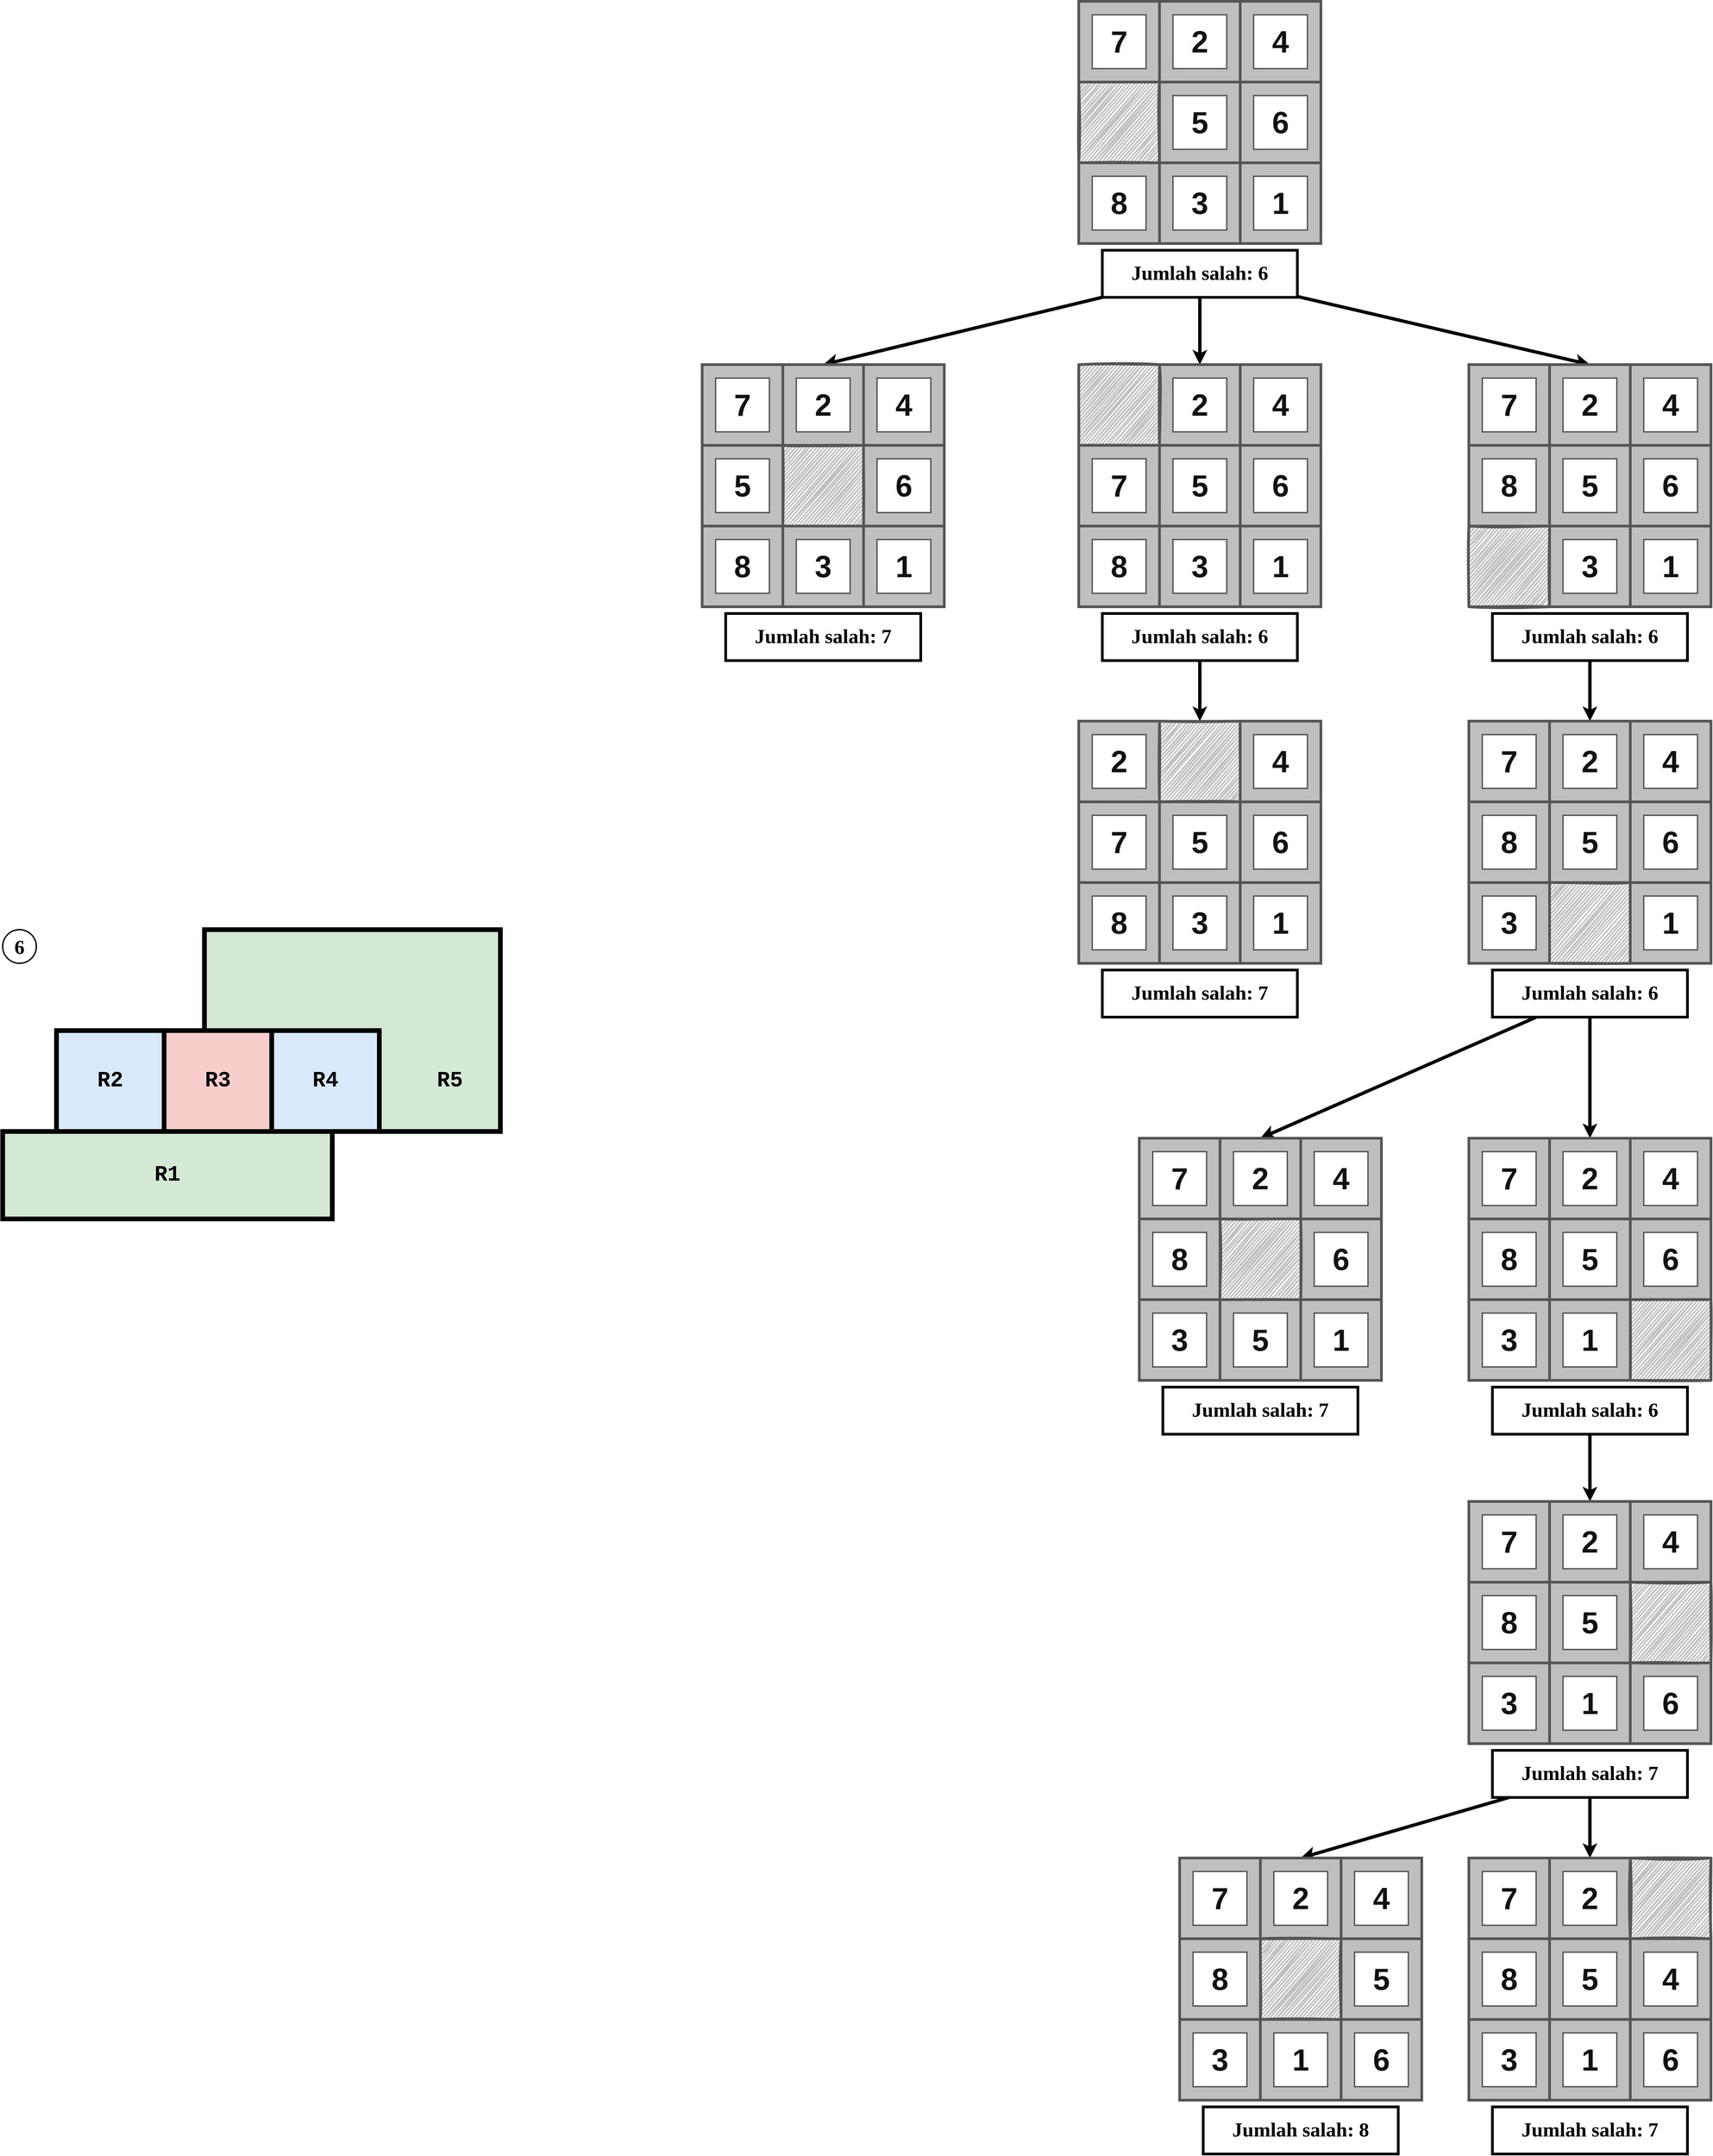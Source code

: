 <mxfile version="15.4.2" type="github">
  <diagram id="WNSmjP3oCzQmYEJojfqs" name="Page-1">
    <mxGraphModel dx="2071" dy="1781" grid="1" gridSize="10" guides="1" tooltips="1" connect="1" arrows="1" fold="1" page="1" pageScale="1" pageWidth="850" pageHeight="1100" math="0" shadow="0">
      <root>
        <mxCell id="0" />
        <mxCell id="1" parent="0" />
        <mxCell id="DVcqLCtm9Lryk0jwwa_W-7" value="" style="group" vertex="1" connectable="0" parent="1">
          <mxGeometry x="1600" y="-780" width="120" height="120" as="geometry" />
        </mxCell>
        <mxCell id="DVcqLCtm9Lryk0jwwa_W-8" value="" style="rounded=0;whiteSpace=wrap;html=1;hachureGap=4;pointerEvents=0;fillColor=#bfbfbf;strokeWidth=4;strokeColor=#555555;" vertex="1" parent="DVcqLCtm9Lryk0jwwa_W-7">
          <mxGeometry width="120" height="120" as="geometry" />
        </mxCell>
        <mxCell id="DVcqLCtm9Lryk0jwwa_W-9" value="&lt;b&gt;&lt;font style=&quot;font-size: 45px&quot;&gt;6&lt;/font&gt;&lt;/b&gt;" style="rounded=0;whiteSpace=wrap;html=1;hachureGap=4;pointerEvents=0;strokeWidth=2;perimeterSpacing=1;strokeColor=#555555;fontColor=#121212;" vertex="1" parent="DVcqLCtm9Lryk0jwwa_W-7">
          <mxGeometry x="20" y="20" width="80" height="80" as="geometry" />
        </mxCell>
        <mxCell id="DVcqLCtm9Lryk0jwwa_W-16" value="" style="group;fillColor=#F5D0D0;strokeColor=#666666;fontColor=#333333;shadow=0;sketch=1;" vertex="1" connectable="0" parent="1">
          <mxGeometry x="1480" y="-900" width="120" height="120" as="geometry" />
        </mxCell>
        <mxCell id="DVcqLCtm9Lryk0jwwa_W-17" value="" style="group" vertex="1" connectable="0" parent="DVcqLCtm9Lryk0jwwa_W-16">
          <mxGeometry width="120" height="120" as="geometry" />
        </mxCell>
        <mxCell id="DVcqLCtm9Lryk0jwwa_W-18" value="" style="rounded=0;whiteSpace=wrap;html=1;hachureGap=4;pointerEvents=0;fillColor=#bfbfbf;strokeWidth=4;strokeColor=#555555;sketch=0;" vertex="1" parent="DVcqLCtm9Lryk0jwwa_W-17">
          <mxGeometry width="120" height="120" as="geometry" />
        </mxCell>
        <mxCell id="DVcqLCtm9Lryk0jwwa_W-19" value="&lt;b&gt;&lt;font style=&quot;font-size: 45px&quot;&gt;2&lt;/font&gt;&lt;/b&gt;" style="rounded=0;whiteSpace=wrap;html=1;hachureGap=4;pointerEvents=0;strokeWidth=2;perimeterSpacing=1;strokeColor=#555555;fontColor=#121212;sketch=0;shadow=0;" vertex="1" parent="DVcqLCtm9Lryk0jwwa_W-17">
          <mxGeometry x="20" y="20" width="80" height="80" as="geometry" />
        </mxCell>
        <mxCell id="DVcqLCtm9Lryk0jwwa_W-294" style="edgeStyle=none;rounded=0;orthogonalLoop=1;jettySize=auto;html=1;entryX=0.5;entryY=0;entryDx=0;entryDy=0;fontFamily=Comic Sans MS;fontSize=30;strokeWidth=5;" edge="1" parent="1" source="DVcqLCtm9Lryk0jwwa_W-28" target="DVcqLCtm9Lryk0jwwa_W-133">
          <mxGeometry relative="1" as="geometry" />
        </mxCell>
        <mxCell id="DVcqLCtm9Lryk0jwwa_W-295" style="edgeStyle=none;rounded=0;orthogonalLoop=1;jettySize=auto;html=1;entryX=0.5;entryY=0;entryDx=0;entryDy=0;fontFamily=Comic Sans MS;fontSize=30;strokeWidth=5;" edge="1" parent="1" source="DVcqLCtm9Lryk0jwwa_W-28" target="DVcqLCtm9Lryk0jwwa_W-160">
          <mxGeometry relative="1" as="geometry" />
        </mxCell>
        <mxCell id="DVcqLCtm9Lryk0jwwa_W-296" style="edgeStyle=none;rounded=0;orthogonalLoop=1;jettySize=auto;html=1;entryX=0.5;entryY=0;entryDx=0;entryDy=0;fontFamily=Comic Sans MS;fontSize=30;strokeWidth=5;" edge="1" parent="1" source="DVcqLCtm9Lryk0jwwa_W-28" target="DVcqLCtm9Lryk0jwwa_W-52">
          <mxGeometry relative="1" as="geometry" />
        </mxCell>
        <mxCell id="DVcqLCtm9Lryk0jwwa_W-28" value="Jumlah salah: 6" style="text;strokeColor=default;fillColor=none;align=center;verticalAlign=middle;spacingLeft=10;spacingRight=10;overflow=hidden;points=[[0,0.5],[1,0.5]];portConstraint=eastwest;rotatable=0;fontStyle=1;fontSize=30;fontFamily=Comic Sans MS;spacingBottom=10;strokeWidth=4;" vertex="1" parent="1">
          <mxGeometry x="1395" y="-530" width="290" height="70" as="geometry" />
        </mxCell>
        <mxCell id="DVcqLCtm9Lryk0jwwa_W-2" value="" style="rounded=0;whiteSpace=wrap;html=1;hachureGap=4;pointerEvents=0;fillColor=#bfbfbf;strokeWidth=4;strokeColor=#555555;sketch=1;" vertex="1" parent="1">
          <mxGeometry x="1360" y="-780" width="120" height="120" as="geometry" />
        </mxCell>
        <mxCell id="DVcqLCtm9Lryk0jwwa_W-29" value="" style="group" vertex="1" connectable="0" parent="1">
          <mxGeometry x="1600" y="-660" width="120" height="120" as="geometry" />
        </mxCell>
        <mxCell id="DVcqLCtm9Lryk0jwwa_W-30" value="" style="rounded=0;whiteSpace=wrap;html=1;hachureGap=4;pointerEvents=0;fillColor=#bfbfbf;strokeWidth=4;strokeColor=#555555;" vertex="1" parent="DVcqLCtm9Lryk0jwwa_W-29">
          <mxGeometry width="120" height="120" as="geometry" />
        </mxCell>
        <mxCell id="DVcqLCtm9Lryk0jwwa_W-31" value="&lt;b&gt;&lt;font style=&quot;font-size: 45px&quot;&gt;1&lt;/font&gt;&lt;/b&gt;" style="rounded=0;whiteSpace=wrap;html=1;hachureGap=4;pointerEvents=0;strokeWidth=2;perimeterSpacing=1;strokeColor=#555555;fontColor=#121212;" vertex="1" parent="DVcqLCtm9Lryk0jwwa_W-29">
          <mxGeometry x="20" y="20" width="80" height="80" as="geometry" />
        </mxCell>
        <mxCell id="DVcqLCtm9Lryk0jwwa_W-32" value="" style="group" vertex="1" connectable="0" parent="1">
          <mxGeometry x="1480" y="-660" width="120" height="120" as="geometry" />
        </mxCell>
        <mxCell id="DVcqLCtm9Lryk0jwwa_W-33" value="" style="rounded=0;whiteSpace=wrap;html=1;hachureGap=4;pointerEvents=0;fillColor=#bfbfbf;strokeWidth=4;strokeColor=#555555;" vertex="1" parent="DVcqLCtm9Lryk0jwwa_W-32">
          <mxGeometry width="120" height="120" as="geometry" />
        </mxCell>
        <mxCell id="DVcqLCtm9Lryk0jwwa_W-34" value="&lt;b&gt;&lt;font style=&quot;font-size: 45px&quot;&gt;3&lt;/font&gt;&lt;/b&gt;" style="rounded=0;whiteSpace=wrap;html=1;hachureGap=4;pointerEvents=0;strokeWidth=2;perimeterSpacing=1;strokeColor=#555555;fontColor=#121212;" vertex="1" parent="DVcqLCtm9Lryk0jwwa_W-32">
          <mxGeometry x="20" y="20" width="80" height="80" as="geometry" />
        </mxCell>
        <mxCell id="DVcqLCtm9Lryk0jwwa_W-35" value="" style="group" vertex="1" connectable="0" parent="1">
          <mxGeometry x="1360" y="-660" width="120" height="120" as="geometry" />
        </mxCell>
        <mxCell id="DVcqLCtm9Lryk0jwwa_W-36" value="" style="rounded=0;whiteSpace=wrap;html=1;hachureGap=4;pointerEvents=0;fillColor=#bfbfbf;strokeWidth=4;strokeColor=#555555;" vertex="1" parent="DVcqLCtm9Lryk0jwwa_W-35">
          <mxGeometry width="120" height="120" as="geometry" />
        </mxCell>
        <mxCell id="DVcqLCtm9Lryk0jwwa_W-37" value="&lt;b&gt;&lt;font style=&quot;font-size: 45px&quot;&gt;8&lt;/font&gt;&lt;/b&gt;" style="rounded=0;whiteSpace=wrap;html=1;hachureGap=4;pointerEvents=0;strokeWidth=2;perimeterSpacing=1;strokeColor=#555555;fontColor=#121212;" vertex="1" parent="DVcqLCtm9Lryk0jwwa_W-35">
          <mxGeometry x="20" y="20" width="80" height="80" as="geometry" />
        </mxCell>
        <mxCell id="DVcqLCtm9Lryk0jwwa_W-38" value="" style="group" vertex="1" connectable="0" parent="1">
          <mxGeometry x="1480" y="-780" width="120" height="120" as="geometry" />
        </mxCell>
        <mxCell id="DVcqLCtm9Lryk0jwwa_W-39" value="" style="rounded=0;whiteSpace=wrap;html=1;hachureGap=4;pointerEvents=0;fillColor=#bfbfbf;strokeWidth=4;strokeColor=#555555;" vertex="1" parent="DVcqLCtm9Lryk0jwwa_W-38">
          <mxGeometry width="120" height="120" as="geometry" />
        </mxCell>
        <mxCell id="DVcqLCtm9Lryk0jwwa_W-40" value="&lt;b&gt;&lt;font style=&quot;font-size: 45px&quot;&gt;5&lt;/font&gt;&lt;/b&gt;" style="rounded=0;whiteSpace=wrap;html=1;hachureGap=4;pointerEvents=0;strokeWidth=2;perimeterSpacing=1;strokeColor=#555555;fontColor=#121212;" vertex="1" parent="DVcqLCtm9Lryk0jwwa_W-38">
          <mxGeometry x="20" y="20" width="80" height="80" as="geometry" />
        </mxCell>
        <mxCell id="DVcqLCtm9Lryk0jwwa_W-41" value="" style="group" vertex="1" connectable="0" parent="1">
          <mxGeometry x="1360" y="-900" width="120" height="120" as="geometry" />
        </mxCell>
        <mxCell id="DVcqLCtm9Lryk0jwwa_W-42" value="" style="rounded=0;whiteSpace=wrap;html=1;hachureGap=4;pointerEvents=0;fillColor=#bfbfbf;strokeWidth=4;strokeColor=#555555;" vertex="1" parent="DVcqLCtm9Lryk0jwwa_W-41">
          <mxGeometry width="120" height="120" as="geometry" />
        </mxCell>
        <mxCell id="DVcqLCtm9Lryk0jwwa_W-43" value="&lt;b&gt;&lt;font style=&quot;font-size: 45px&quot;&gt;7&lt;/font&gt;&lt;/b&gt;" style="rounded=0;whiteSpace=wrap;html=1;hachureGap=4;pointerEvents=0;strokeWidth=2;perimeterSpacing=1;strokeColor=#555555;fontColor=#121212;" vertex="1" parent="DVcqLCtm9Lryk0jwwa_W-41">
          <mxGeometry x="20" y="20" width="80" height="80" as="geometry" />
        </mxCell>
        <mxCell id="DVcqLCtm9Lryk0jwwa_W-44" value="" style="group" vertex="1" connectable="0" parent="1">
          <mxGeometry x="1600" y="-900" width="120" height="120" as="geometry" />
        </mxCell>
        <mxCell id="DVcqLCtm9Lryk0jwwa_W-45" value="" style="rounded=0;whiteSpace=wrap;html=1;hachureGap=4;pointerEvents=0;fillColor=#bfbfbf;strokeWidth=4;strokeColor=#555555;" vertex="1" parent="DVcqLCtm9Lryk0jwwa_W-44">
          <mxGeometry width="120" height="120" as="geometry" />
        </mxCell>
        <mxCell id="DVcqLCtm9Lryk0jwwa_W-46" value="&lt;b&gt;&lt;font style=&quot;font-size: 45px&quot;&gt;4&lt;/font&gt;&lt;/b&gt;" style="rounded=0;whiteSpace=wrap;html=1;hachureGap=4;pointerEvents=0;strokeWidth=2;perimeterSpacing=1;strokeColor=#555555;fontColor=#121212;" vertex="1" parent="DVcqLCtm9Lryk0jwwa_W-44">
          <mxGeometry x="20" y="20" width="80" height="80" as="geometry" />
        </mxCell>
        <mxCell id="DVcqLCtm9Lryk0jwwa_W-47" value="" style="group" vertex="1" connectable="0" parent="1">
          <mxGeometry x="1040" y="-240" width="120" height="120" as="geometry" />
        </mxCell>
        <mxCell id="DVcqLCtm9Lryk0jwwa_W-48" value="" style="rounded=0;whiteSpace=wrap;html=1;hachureGap=4;pointerEvents=0;fillColor=#bfbfbf;strokeWidth=4;strokeColor=#555555;" vertex="1" parent="DVcqLCtm9Lryk0jwwa_W-47">
          <mxGeometry width="120" height="120" as="geometry" />
        </mxCell>
        <mxCell id="DVcqLCtm9Lryk0jwwa_W-49" value="&lt;b&gt;&lt;font style=&quot;font-size: 45px&quot;&gt;6&lt;/font&gt;&lt;/b&gt;" style="rounded=0;whiteSpace=wrap;html=1;hachureGap=4;pointerEvents=0;strokeWidth=2;perimeterSpacing=1;strokeColor=#555555;fontColor=#121212;" vertex="1" parent="DVcqLCtm9Lryk0jwwa_W-47">
          <mxGeometry x="20" y="20" width="80" height="80" as="geometry" />
        </mxCell>
        <mxCell id="DVcqLCtm9Lryk0jwwa_W-50" value="" style="group;fillColor=#F5D0D0;strokeColor=#666666;fontColor=#333333;shadow=0;sketch=1;" vertex="1" connectable="0" parent="1">
          <mxGeometry x="920" y="-360" width="120" height="120" as="geometry" />
        </mxCell>
        <mxCell id="DVcqLCtm9Lryk0jwwa_W-51" value="" style="group" vertex="1" connectable="0" parent="DVcqLCtm9Lryk0jwwa_W-50">
          <mxGeometry width="120" height="120" as="geometry" />
        </mxCell>
        <mxCell id="DVcqLCtm9Lryk0jwwa_W-52" value="" style="rounded=0;whiteSpace=wrap;html=1;hachureGap=4;pointerEvents=0;fillColor=#bfbfbf;strokeWidth=4;strokeColor=#555555;sketch=0;" vertex="1" parent="DVcqLCtm9Lryk0jwwa_W-51">
          <mxGeometry width="120" height="120" as="geometry" />
        </mxCell>
        <mxCell id="DVcqLCtm9Lryk0jwwa_W-53" value="&lt;b&gt;&lt;font style=&quot;font-size: 45px&quot;&gt;2&lt;/font&gt;&lt;/b&gt;" style="rounded=0;whiteSpace=wrap;html=1;hachureGap=4;pointerEvents=0;strokeWidth=2;perimeterSpacing=1;strokeColor=#555555;fontColor=#121212;sketch=0;shadow=0;" vertex="1" parent="DVcqLCtm9Lryk0jwwa_W-51">
          <mxGeometry x="20" y="20" width="80" height="80" as="geometry" />
        </mxCell>
        <mxCell id="DVcqLCtm9Lryk0jwwa_W-54" value="Jumlah salah: 7" style="text;strokeColor=default;fillColor=none;align=center;verticalAlign=middle;spacingLeft=10;spacingRight=10;overflow=hidden;points=[[0,0.5],[1,0.5]];portConstraint=eastwest;rotatable=0;fontStyle=1;fontSize=30;fontFamily=Comic Sans MS;spacingBottom=10;strokeWidth=4;" vertex="1" parent="1">
          <mxGeometry x="835" y="10" width="290" height="70" as="geometry" />
        </mxCell>
        <mxCell id="DVcqLCtm9Lryk0jwwa_W-55" value="" style="rounded=0;whiteSpace=wrap;html=1;hachureGap=4;pointerEvents=0;fillColor=#bfbfbf;strokeWidth=4;strokeColor=#555555;sketch=1;" vertex="1" parent="1">
          <mxGeometry x="920" y="-240" width="120" height="120" as="geometry" />
        </mxCell>
        <mxCell id="DVcqLCtm9Lryk0jwwa_W-56" value="" style="group" vertex="1" connectable="0" parent="1">
          <mxGeometry x="1040" y="-120" width="120" height="120" as="geometry" />
        </mxCell>
        <mxCell id="DVcqLCtm9Lryk0jwwa_W-57" value="" style="rounded=0;whiteSpace=wrap;html=1;hachureGap=4;pointerEvents=0;fillColor=#bfbfbf;strokeWidth=4;strokeColor=#555555;" vertex="1" parent="DVcqLCtm9Lryk0jwwa_W-56">
          <mxGeometry width="120" height="120" as="geometry" />
        </mxCell>
        <mxCell id="DVcqLCtm9Lryk0jwwa_W-58" value="&lt;b&gt;&lt;font style=&quot;font-size: 45px&quot;&gt;1&lt;/font&gt;&lt;/b&gt;" style="rounded=0;whiteSpace=wrap;html=1;hachureGap=4;pointerEvents=0;strokeWidth=2;perimeterSpacing=1;strokeColor=#555555;fontColor=#121212;" vertex="1" parent="DVcqLCtm9Lryk0jwwa_W-56">
          <mxGeometry x="20" y="20" width="80" height="80" as="geometry" />
        </mxCell>
        <mxCell id="DVcqLCtm9Lryk0jwwa_W-59" value="" style="group" vertex="1" connectable="0" parent="1">
          <mxGeometry x="920" y="-120" width="120" height="120" as="geometry" />
        </mxCell>
        <mxCell id="DVcqLCtm9Lryk0jwwa_W-60" value="" style="rounded=0;whiteSpace=wrap;html=1;hachureGap=4;pointerEvents=0;fillColor=#bfbfbf;strokeWidth=4;strokeColor=#555555;" vertex="1" parent="DVcqLCtm9Lryk0jwwa_W-59">
          <mxGeometry width="120" height="120" as="geometry" />
        </mxCell>
        <mxCell id="DVcqLCtm9Lryk0jwwa_W-61" value="&lt;b&gt;&lt;font style=&quot;font-size: 45px&quot;&gt;3&lt;/font&gt;&lt;/b&gt;" style="rounded=0;whiteSpace=wrap;html=1;hachureGap=4;pointerEvents=0;strokeWidth=2;perimeterSpacing=1;strokeColor=#555555;fontColor=#121212;" vertex="1" parent="DVcqLCtm9Lryk0jwwa_W-59">
          <mxGeometry x="20" y="20" width="80" height="80" as="geometry" />
        </mxCell>
        <mxCell id="DVcqLCtm9Lryk0jwwa_W-62" value="" style="group" vertex="1" connectable="0" parent="1">
          <mxGeometry x="800" y="-120" width="120" height="120" as="geometry" />
        </mxCell>
        <mxCell id="DVcqLCtm9Lryk0jwwa_W-63" value="" style="rounded=0;whiteSpace=wrap;html=1;hachureGap=4;pointerEvents=0;fillColor=#bfbfbf;strokeWidth=4;strokeColor=#555555;" vertex="1" parent="DVcqLCtm9Lryk0jwwa_W-62">
          <mxGeometry width="120" height="120" as="geometry" />
        </mxCell>
        <mxCell id="DVcqLCtm9Lryk0jwwa_W-64" value="&lt;b&gt;&lt;font style=&quot;font-size: 45px&quot;&gt;8&lt;/font&gt;&lt;/b&gt;" style="rounded=0;whiteSpace=wrap;html=1;hachureGap=4;pointerEvents=0;strokeWidth=2;perimeterSpacing=1;strokeColor=#555555;fontColor=#121212;" vertex="1" parent="DVcqLCtm9Lryk0jwwa_W-62">
          <mxGeometry x="20" y="20" width="80" height="80" as="geometry" />
        </mxCell>
        <mxCell id="DVcqLCtm9Lryk0jwwa_W-65" value="" style="group" vertex="1" connectable="0" parent="1">
          <mxGeometry x="800" y="-240" width="120" height="120" as="geometry" />
        </mxCell>
        <mxCell id="DVcqLCtm9Lryk0jwwa_W-66" value="" style="rounded=0;whiteSpace=wrap;html=1;hachureGap=4;pointerEvents=0;fillColor=#bfbfbf;strokeWidth=4;strokeColor=#555555;" vertex="1" parent="DVcqLCtm9Lryk0jwwa_W-65">
          <mxGeometry width="120" height="120" as="geometry" />
        </mxCell>
        <mxCell id="DVcqLCtm9Lryk0jwwa_W-67" value="&lt;b&gt;&lt;font style=&quot;font-size: 45px&quot;&gt;5&lt;/font&gt;&lt;/b&gt;" style="rounded=0;whiteSpace=wrap;html=1;hachureGap=4;pointerEvents=0;strokeWidth=2;perimeterSpacing=1;strokeColor=#555555;fontColor=#121212;" vertex="1" parent="DVcqLCtm9Lryk0jwwa_W-65">
          <mxGeometry x="20" y="20" width="80" height="80" as="geometry" />
        </mxCell>
        <mxCell id="DVcqLCtm9Lryk0jwwa_W-68" value="" style="group" vertex="1" connectable="0" parent="1">
          <mxGeometry x="800" y="-360" width="120" height="120" as="geometry" />
        </mxCell>
        <mxCell id="DVcqLCtm9Lryk0jwwa_W-69" value="" style="rounded=0;whiteSpace=wrap;html=1;hachureGap=4;pointerEvents=0;fillColor=#bfbfbf;strokeWidth=4;strokeColor=#555555;" vertex="1" parent="DVcqLCtm9Lryk0jwwa_W-68">
          <mxGeometry width="120" height="120" as="geometry" />
        </mxCell>
        <mxCell id="DVcqLCtm9Lryk0jwwa_W-70" value="&lt;b&gt;&lt;font style=&quot;font-size: 45px&quot;&gt;7&lt;/font&gt;&lt;/b&gt;" style="rounded=0;whiteSpace=wrap;html=1;hachureGap=4;pointerEvents=0;strokeWidth=2;perimeterSpacing=1;strokeColor=#555555;fontColor=#121212;" vertex="1" parent="DVcqLCtm9Lryk0jwwa_W-68">
          <mxGeometry x="20" y="20" width="80" height="80" as="geometry" />
        </mxCell>
        <mxCell id="DVcqLCtm9Lryk0jwwa_W-71" value="" style="group" vertex="1" connectable="0" parent="1">
          <mxGeometry x="1040" y="-360" width="120" height="120" as="geometry" />
        </mxCell>
        <mxCell id="DVcqLCtm9Lryk0jwwa_W-72" value="" style="rounded=0;whiteSpace=wrap;html=1;hachureGap=4;pointerEvents=0;fillColor=#bfbfbf;strokeWidth=4;strokeColor=#555555;" vertex="1" parent="DVcqLCtm9Lryk0jwwa_W-71">
          <mxGeometry width="120" height="120" as="geometry" />
        </mxCell>
        <mxCell id="DVcqLCtm9Lryk0jwwa_W-73" value="&lt;b&gt;&lt;font style=&quot;font-size: 45px&quot;&gt;4&lt;/font&gt;&lt;/b&gt;" style="rounded=0;whiteSpace=wrap;html=1;hachureGap=4;pointerEvents=0;strokeWidth=2;perimeterSpacing=1;strokeColor=#555555;fontColor=#121212;" vertex="1" parent="DVcqLCtm9Lryk0jwwa_W-71">
          <mxGeometry x="20" y="20" width="80" height="80" as="geometry" />
        </mxCell>
        <mxCell id="DVcqLCtm9Lryk0jwwa_W-128" value="" style="group" vertex="1" connectable="0" parent="1">
          <mxGeometry x="1600" y="-240" width="120" height="120" as="geometry" />
        </mxCell>
        <mxCell id="DVcqLCtm9Lryk0jwwa_W-129" value="" style="rounded=0;whiteSpace=wrap;html=1;hachureGap=4;pointerEvents=0;fillColor=#bfbfbf;strokeWidth=4;strokeColor=#555555;" vertex="1" parent="DVcqLCtm9Lryk0jwwa_W-128">
          <mxGeometry width="120" height="120" as="geometry" />
        </mxCell>
        <mxCell id="DVcqLCtm9Lryk0jwwa_W-130" value="&lt;b&gt;&lt;font style=&quot;font-size: 45px&quot;&gt;6&lt;/font&gt;&lt;/b&gt;" style="rounded=0;whiteSpace=wrap;html=1;hachureGap=4;pointerEvents=0;strokeWidth=2;perimeterSpacing=1;strokeColor=#555555;fontColor=#121212;" vertex="1" parent="DVcqLCtm9Lryk0jwwa_W-128">
          <mxGeometry x="20" y="20" width="80" height="80" as="geometry" />
        </mxCell>
        <mxCell id="DVcqLCtm9Lryk0jwwa_W-131" value="" style="group;fillColor=#F5D0D0;strokeColor=#666666;fontColor=#333333;shadow=0;sketch=1;" vertex="1" connectable="0" parent="1">
          <mxGeometry x="1480" y="-360" width="120" height="120" as="geometry" />
        </mxCell>
        <mxCell id="DVcqLCtm9Lryk0jwwa_W-132" value="" style="group" vertex="1" connectable="0" parent="DVcqLCtm9Lryk0jwwa_W-131">
          <mxGeometry width="120" height="120" as="geometry" />
        </mxCell>
        <mxCell id="DVcqLCtm9Lryk0jwwa_W-133" value="" style="rounded=0;whiteSpace=wrap;html=1;hachureGap=4;pointerEvents=0;fillColor=#bfbfbf;strokeWidth=4;strokeColor=#555555;sketch=0;" vertex="1" parent="DVcqLCtm9Lryk0jwwa_W-132">
          <mxGeometry width="120" height="120" as="geometry" />
        </mxCell>
        <mxCell id="DVcqLCtm9Lryk0jwwa_W-134" value="&lt;b&gt;&lt;font style=&quot;font-size: 45px&quot;&gt;2&lt;/font&gt;&lt;/b&gt;" style="rounded=0;whiteSpace=wrap;html=1;hachureGap=4;pointerEvents=0;strokeWidth=2;perimeterSpacing=1;strokeColor=#555555;fontColor=#121212;sketch=0;shadow=0;" vertex="1" parent="DVcqLCtm9Lryk0jwwa_W-132">
          <mxGeometry x="20" y="20" width="80" height="80" as="geometry" />
        </mxCell>
        <mxCell id="DVcqLCtm9Lryk0jwwa_W-293" style="edgeStyle=none;rounded=0;orthogonalLoop=1;jettySize=auto;html=1;fontFamily=Comic Sans MS;fontSize=30;strokeWidth=5;" edge="1" parent="1" source="DVcqLCtm9Lryk0jwwa_W-135" target="DVcqLCtm9Lryk0jwwa_W-190">
          <mxGeometry relative="1" as="geometry" />
        </mxCell>
        <mxCell id="DVcqLCtm9Lryk0jwwa_W-135" value="Jumlah salah: 6" style="text;strokeColor=default;fillColor=none;align=center;verticalAlign=middle;spacingLeft=10;spacingRight=10;overflow=hidden;points=[[0,0.5],[1,0.5]];portConstraint=eastwest;rotatable=0;fontStyle=1;fontSize=30;fontFamily=Comic Sans MS;spacingBottom=10;strokeWidth=4;" vertex="1" parent="1">
          <mxGeometry x="1395" y="10" width="290" height="70" as="geometry" />
        </mxCell>
        <mxCell id="DVcqLCtm9Lryk0jwwa_W-136" value="" style="rounded=0;whiteSpace=wrap;html=1;hachureGap=4;pointerEvents=0;fillColor=#bfbfbf;strokeWidth=4;strokeColor=#555555;sketch=1;" vertex="1" parent="1">
          <mxGeometry x="1360" y="-360" width="120" height="120" as="geometry" />
        </mxCell>
        <mxCell id="DVcqLCtm9Lryk0jwwa_W-137" value="" style="group" vertex="1" connectable="0" parent="1">
          <mxGeometry x="1600" y="-120" width="120" height="120" as="geometry" />
        </mxCell>
        <mxCell id="DVcqLCtm9Lryk0jwwa_W-138" value="" style="rounded=0;whiteSpace=wrap;html=1;hachureGap=4;pointerEvents=0;fillColor=#bfbfbf;strokeWidth=4;strokeColor=#555555;" vertex="1" parent="DVcqLCtm9Lryk0jwwa_W-137">
          <mxGeometry width="120" height="120" as="geometry" />
        </mxCell>
        <mxCell id="DVcqLCtm9Lryk0jwwa_W-139" value="&lt;b&gt;&lt;font style=&quot;font-size: 45px&quot;&gt;1&lt;/font&gt;&lt;/b&gt;" style="rounded=0;whiteSpace=wrap;html=1;hachureGap=4;pointerEvents=0;strokeWidth=2;perimeterSpacing=1;strokeColor=#555555;fontColor=#121212;" vertex="1" parent="DVcqLCtm9Lryk0jwwa_W-137">
          <mxGeometry x="20" y="20" width="80" height="80" as="geometry" />
        </mxCell>
        <mxCell id="DVcqLCtm9Lryk0jwwa_W-140" value="" style="group" vertex="1" connectable="0" parent="1">
          <mxGeometry x="1480" y="-120" width="120" height="120" as="geometry" />
        </mxCell>
        <mxCell id="DVcqLCtm9Lryk0jwwa_W-141" value="" style="rounded=0;whiteSpace=wrap;html=1;hachureGap=4;pointerEvents=0;fillColor=#bfbfbf;strokeWidth=4;strokeColor=#555555;" vertex="1" parent="DVcqLCtm9Lryk0jwwa_W-140">
          <mxGeometry width="120" height="120" as="geometry" />
        </mxCell>
        <mxCell id="DVcqLCtm9Lryk0jwwa_W-142" value="&lt;b&gt;&lt;font style=&quot;font-size: 45px&quot;&gt;3&lt;/font&gt;&lt;/b&gt;" style="rounded=0;whiteSpace=wrap;html=1;hachureGap=4;pointerEvents=0;strokeWidth=2;perimeterSpacing=1;strokeColor=#555555;fontColor=#121212;" vertex="1" parent="DVcqLCtm9Lryk0jwwa_W-140">
          <mxGeometry x="20" y="20" width="80" height="80" as="geometry" />
        </mxCell>
        <mxCell id="DVcqLCtm9Lryk0jwwa_W-143" value="" style="group" vertex="1" connectable="0" parent="1">
          <mxGeometry x="1360" y="-120" width="120" height="120" as="geometry" />
        </mxCell>
        <mxCell id="DVcqLCtm9Lryk0jwwa_W-144" value="" style="rounded=0;whiteSpace=wrap;html=1;hachureGap=4;pointerEvents=0;fillColor=#bfbfbf;strokeWidth=4;strokeColor=#555555;" vertex="1" parent="DVcqLCtm9Lryk0jwwa_W-143">
          <mxGeometry width="120" height="120" as="geometry" />
        </mxCell>
        <mxCell id="DVcqLCtm9Lryk0jwwa_W-145" value="&lt;b&gt;&lt;font style=&quot;font-size: 45px&quot;&gt;8&lt;/font&gt;&lt;/b&gt;" style="rounded=0;whiteSpace=wrap;html=1;hachureGap=4;pointerEvents=0;strokeWidth=2;perimeterSpacing=1;strokeColor=#555555;fontColor=#121212;" vertex="1" parent="DVcqLCtm9Lryk0jwwa_W-143">
          <mxGeometry x="20" y="20" width="80" height="80" as="geometry" />
        </mxCell>
        <mxCell id="DVcqLCtm9Lryk0jwwa_W-146" value="" style="group" vertex="1" connectable="0" parent="1">
          <mxGeometry x="1480" y="-240" width="120" height="120" as="geometry" />
        </mxCell>
        <mxCell id="DVcqLCtm9Lryk0jwwa_W-147" value="" style="rounded=0;whiteSpace=wrap;html=1;hachureGap=4;pointerEvents=0;fillColor=#bfbfbf;strokeWidth=4;strokeColor=#555555;" vertex="1" parent="DVcqLCtm9Lryk0jwwa_W-146">
          <mxGeometry width="120" height="120" as="geometry" />
        </mxCell>
        <mxCell id="DVcqLCtm9Lryk0jwwa_W-148" value="&lt;b&gt;&lt;font style=&quot;font-size: 45px&quot;&gt;5&lt;/font&gt;&lt;/b&gt;" style="rounded=0;whiteSpace=wrap;html=1;hachureGap=4;pointerEvents=0;strokeWidth=2;perimeterSpacing=1;strokeColor=#555555;fontColor=#121212;" vertex="1" parent="DVcqLCtm9Lryk0jwwa_W-146">
          <mxGeometry x="20" y="20" width="80" height="80" as="geometry" />
        </mxCell>
        <mxCell id="DVcqLCtm9Lryk0jwwa_W-149" value="" style="group" vertex="1" connectable="0" parent="1">
          <mxGeometry x="1360" y="-240" width="120" height="120" as="geometry" />
        </mxCell>
        <mxCell id="DVcqLCtm9Lryk0jwwa_W-150" value="" style="rounded=0;whiteSpace=wrap;html=1;hachureGap=4;pointerEvents=0;fillColor=#bfbfbf;strokeWidth=4;strokeColor=#555555;" vertex="1" parent="DVcqLCtm9Lryk0jwwa_W-149">
          <mxGeometry width="120" height="120" as="geometry" />
        </mxCell>
        <mxCell id="DVcqLCtm9Lryk0jwwa_W-151" value="&lt;b&gt;&lt;font style=&quot;font-size: 45px&quot;&gt;7&lt;/font&gt;&lt;/b&gt;" style="rounded=0;whiteSpace=wrap;html=1;hachureGap=4;pointerEvents=0;strokeWidth=2;perimeterSpacing=1;strokeColor=#555555;fontColor=#121212;" vertex="1" parent="DVcqLCtm9Lryk0jwwa_W-149">
          <mxGeometry x="20" y="20" width="80" height="80" as="geometry" />
        </mxCell>
        <mxCell id="DVcqLCtm9Lryk0jwwa_W-152" value="" style="group" vertex="1" connectable="0" parent="1">
          <mxGeometry x="1600" y="-360" width="120" height="120" as="geometry" />
        </mxCell>
        <mxCell id="DVcqLCtm9Lryk0jwwa_W-153" value="" style="rounded=0;whiteSpace=wrap;html=1;hachureGap=4;pointerEvents=0;fillColor=#bfbfbf;strokeWidth=4;strokeColor=#555555;" vertex="1" parent="DVcqLCtm9Lryk0jwwa_W-152">
          <mxGeometry width="120" height="120" as="geometry" />
        </mxCell>
        <mxCell id="DVcqLCtm9Lryk0jwwa_W-154" value="&lt;b&gt;&lt;font style=&quot;font-size: 45px&quot;&gt;4&lt;/font&gt;&lt;/b&gt;" style="rounded=0;whiteSpace=wrap;html=1;hachureGap=4;pointerEvents=0;strokeWidth=2;perimeterSpacing=1;strokeColor=#555555;fontColor=#121212;" vertex="1" parent="DVcqLCtm9Lryk0jwwa_W-152">
          <mxGeometry x="20" y="20" width="80" height="80" as="geometry" />
        </mxCell>
        <mxCell id="DVcqLCtm9Lryk0jwwa_W-155" value="" style="group" vertex="1" connectable="0" parent="1">
          <mxGeometry x="2180" y="-240" width="120" height="120" as="geometry" />
        </mxCell>
        <mxCell id="DVcqLCtm9Lryk0jwwa_W-156" value="" style="rounded=0;whiteSpace=wrap;html=1;hachureGap=4;pointerEvents=0;fillColor=#bfbfbf;strokeWidth=4;strokeColor=#555555;" vertex="1" parent="DVcqLCtm9Lryk0jwwa_W-155">
          <mxGeometry width="120" height="120" as="geometry" />
        </mxCell>
        <mxCell id="DVcqLCtm9Lryk0jwwa_W-157" value="&lt;b&gt;&lt;font style=&quot;font-size: 45px&quot;&gt;6&lt;/font&gt;&lt;/b&gt;" style="rounded=0;whiteSpace=wrap;html=1;hachureGap=4;pointerEvents=0;strokeWidth=2;perimeterSpacing=1;strokeColor=#555555;fontColor=#121212;" vertex="1" parent="DVcqLCtm9Lryk0jwwa_W-155">
          <mxGeometry x="20" y="20" width="80" height="80" as="geometry" />
        </mxCell>
        <mxCell id="DVcqLCtm9Lryk0jwwa_W-158" value="" style="group;fillColor=#F5D0D0;strokeColor=#666666;fontColor=#333333;shadow=0;sketch=1;" vertex="1" connectable="0" parent="1">
          <mxGeometry x="2060" y="-360" width="120" height="120" as="geometry" />
        </mxCell>
        <mxCell id="DVcqLCtm9Lryk0jwwa_W-159" value="" style="group" vertex="1" connectable="0" parent="DVcqLCtm9Lryk0jwwa_W-158">
          <mxGeometry width="120" height="120" as="geometry" />
        </mxCell>
        <mxCell id="DVcqLCtm9Lryk0jwwa_W-160" value="" style="rounded=0;whiteSpace=wrap;html=1;hachureGap=4;pointerEvents=0;fillColor=#bfbfbf;strokeWidth=4;strokeColor=#555555;sketch=0;" vertex="1" parent="DVcqLCtm9Lryk0jwwa_W-159">
          <mxGeometry width="120" height="120" as="geometry" />
        </mxCell>
        <mxCell id="DVcqLCtm9Lryk0jwwa_W-161" value="&lt;b&gt;&lt;font style=&quot;font-size: 45px&quot;&gt;2&lt;/font&gt;&lt;/b&gt;" style="rounded=0;whiteSpace=wrap;html=1;hachureGap=4;pointerEvents=0;strokeWidth=2;perimeterSpacing=1;strokeColor=#555555;fontColor=#121212;sketch=0;shadow=0;" vertex="1" parent="DVcqLCtm9Lryk0jwwa_W-159">
          <mxGeometry x="20" y="20" width="80" height="80" as="geometry" />
        </mxCell>
        <mxCell id="DVcqLCtm9Lryk0jwwa_W-292" style="edgeStyle=none;rounded=0;orthogonalLoop=1;jettySize=auto;html=1;entryX=0.5;entryY=0;entryDx=0;entryDy=0;fontFamily=Comic Sans MS;fontSize=30;strokeWidth=5;" edge="1" parent="1" source="DVcqLCtm9Lryk0jwwa_W-162" target="DVcqLCtm9Lryk0jwwa_W-214">
          <mxGeometry relative="1" as="geometry" />
        </mxCell>
        <mxCell id="DVcqLCtm9Lryk0jwwa_W-162" value="Jumlah salah: 6" style="text;strokeColor=default;fillColor=none;align=center;verticalAlign=middle;spacingLeft=10;spacingRight=10;overflow=hidden;points=[[0,0.5],[1,0.5]];portConstraint=eastwest;rotatable=0;fontStyle=1;fontSize=30;fontFamily=Comic Sans MS;spacingBottom=10;strokeWidth=4;" vertex="1" parent="1">
          <mxGeometry x="1975" y="10" width="290" height="70" as="geometry" />
        </mxCell>
        <mxCell id="DVcqLCtm9Lryk0jwwa_W-163" value="" style="rounded=0;whiteSpace=wrap;html=1;hachureGap=4;pointerEvents=0;fillColor=#bfbfbf;strokeWidth=4;strokeColor=#555555;sketch=1;" vertex="1" parent="1">
          <mxGeometry x="1940" y="-120" width="120" height="120" as="geometry" />
        </mxCell>
        <mxCell id="DVcqLCtm9Lryk0jwwa_W-164" value="" style="group" vertex="1" connectable="0" parent="1">
          <mxGeometry x="2180" y="-120" width="120" height="120" as="geometry" />
        </mxCell>
        <mxCell id="DVcqLCtm9Lryk0jwwa_W-165" value="" style="rounded=0;whiteSpace=wrap;html=1;hachureGap=4;pointerEvents=0;fillColor=#bfbfbf;strokeWidth=4;strokeColor=#555555;" vertex="1" parent="DVcqLCtm9Lryk0jwwa_W-164">
          <mxGeometry width="120" height="120" as="geometry" />
        </mxCell>
        <mxCell id="DVcqLCtm9Lryk0jwwa_W-166" value="&lt;b&gt;&lt;font style=&quot;font-size: 45px&quot;&gt;1&lt;/font&gt;&lt;/b&gt;" style="rounded=0;whiteSpace=wrap;html=1;hachureGap=4;pointerEvents=0;strokeWidth=2;perimeterSpacing=1;strokeColor=#555555;fontColor=#121212;" vertex="1" parent="DVcqLCtm9Lryk0jwwa_W-164">
          <mxGeometry x="20" y="20" width="80" height="80" as="geometry" />
        </mxCell>
        <mxCell id="DVcqLCtm9Lryk0jwwa_W-167" value="" style="group" vertex="1" connectable="0" parent="1">
          <mxGeometry x="2060" y="-120" width="120" height="120" as="geometry" />
        </mxCell>
        <mxCell id="DVcqLCtm9Lryk0jwwa_W-168" value="" style="rounded=0;whiteSpace=wrap;html=1;hachureGap=4;pointerEvents=0;fillColor=#bfbfbf;strokeWidth=4;strokeColor=#555555;" vertex="1" parent="DVcqLCtm9Lryk0jwwa_W-167">
          <mxGeometry width="120" height="120" as="geometry" />
        </mxCell>
        <mxCell id="DVcqLCtm9Lryk0jwwa_W-169" value="&lt;b&gt;&lt;font style=&quot;font-size: 45px&quot;&gt;3&lt;/font&gt;&lt;/b&gt;" style="rounded=0;whiteSpace=wrap;html=1;hachureGap=4;pointerEvents=0;strokeWidth=2;perimeterSpacing=1;strokeColor=#555555;fontColor=#121212;" vertex="1" parent="DVcqLCtm9Lryk0jwwa_W-167">
          <mxGeometry x="20" y="20" width="80" height="80" as="geometry" />
        </mxCell>
        <mxCell id="DVcqLCtm9Lryk0jwwa_W-170" value="" style="group" vertex="1" connectable="0" parent="1">
          <mxGeometry x="1940" y="-240" width="120" height="120" as="geometry" />
        </mxCell>
        <mxCell id="DVcqLCtm9Lryk0jwwa_W-171" value="" style="rounded=0;whiteSpace=wrap;html=1;hachureGap=4;pointerEvents=0;fillColor=#bfbfbf;strokeWidth=4;strokeColor=#555555;" vertex="1" parent="DVcqLCtm9Lryk0jwwa_W-170">
          <mxGeometry width="120" height="120" as="geometry" />
        </mxCell>
        <mxCell id="DVcqLCtm9Lryk0jwwa_W-172" value="&lt;b&gt;&lt;font style=&quot;font-size: 45px&quot;&gt;8&lt;/font&gt;&lt;/b&gt;" style="rounded=0;whiteSpace=wrap;html=1;hachureGap=4;pointerEvents=0;strokeWidth=2;perimeterSpacing=1;strokeColor=#555555;fontColor=#121212;" vertex="1" parent="DVcqLCtm9Lryk0jwwa_W-170">
          <mxGeometry x="20" y="20" width="80" height="80" as="geometry" />
        </mxCell>
        <mxCell id="DVcqLCtm9Lryk0jwwa_W-173" value="" style="group" vertex="1" connectable="0" parent="1">
          <mxGeometry x="2060" y="-240" width="120" height="120" as="geometry" />
        </mxCell>
        <mxCell id="DVcqLCtm9Lryk0jwwa_W-174" value="" style="rounded=0;whiteSpace=wrap;html=1;hachureGap=4;pointerEvents=0;fillColor=#bfbfbf;strokeWidth=4;strokeColor=#555555;" vertex="1" parent="DVcqLCtm9Lryk0jwwa_W-173">
          <mxGeometry width="120" height="120" as="geometry" />
        </mxCell>
        <mxCell id="DVcqLCtm9Lryk0jwwa_W-175" value="&lt;b&gt;&lt;font style=&quot;font-size: 45px&quot;&gt;5&lt;/font&gt;&lt;/b&gt;" style="rounded=0;whiteSpace=wrap;html=1;hachureGap=4;pointerEvents=0;strokeWidth=2;perimeterSpacing=1;strokeColor=#555555;fontColor=#121212;" vertex="1" parent="DVcqLCtm9Lryk0jwwa_W-173">
          <mxGeometry x="20" y="20" width="80" height="80" as="geometry" />
        </mxCell>
        <mxCell id="DVcqLCtm9Lryk0jwwa_W-176" value="" style="group" vertex="1" connectable="0" parent="1">
          <mxGeometry x="1940" y="-360" width="120" height="120" as="geometry" />
        </mxCell>
        <mxCell id="DVcqLCtm9Lryk0jwwa_W-177" value="" style="rounded=0;whiteSpace=wrap;html=1;hachureGap=4;pointerEvents=0;fillColor=#bfbfbf;strokeWidth=4;strokeColor=#555555;" vertex="1" parent="DVcqLCtm9Lryk0jwwa_W-176">
          <mxGeometry width="120" height="120" as="geometry" />
        </mxCell>
        <mxCell id="DVcqLCtm9Lryk0jwwa_W-178" value="&lt;b&gt;&lt;font style=&quot;font-size: 45px&quot;&gt;7&lt;/font&gt;&lt;/b&gt;" style="rounded=0;whiteSpace=wrap;html=1;hachureGap=4;pointerEvents=0;strokeWidth=2;perimeterSpacing=1;strokeColor=#555555;fontColor=#121212;" vertex="1" parent="DVcqLCtm9Lryk0jwwa_W-176">
          <mxGeometry x="20" y="20" width="80" height="80" as="geometry" />
        </mxCell>
        <mxCell id="DVcqLCtm9Lryk0jwwa_W-179" value="" style="group" vertex="1" connectable="0" parent="1">
          <mxGeometry x="2180" y="-360" width="120" height="120" as="geometry" />
        </mxCell>
        <mxCell id="DVcqLCtm9Lryk0jwwa_W-180" value="" style="rounded=0;whiteSpace=wrap;html=1;hachureGap=4;pointerEvents=0;fillColor=#bfbfbf;strokeWidth=4;strokeColor=#555555;" vertex="1" parent="DVcqLCtm9Lryk0jwwa_W-179">
          <mxGeometry width="120" height="120" as="geometry" />
        </mxCell>
        <mxCell id="DVcqLCtm9Lryk0jwwa_W-181" value="&lt;b&gt;&lt;font style=&quot;font-size: 45px&quot;&gt;4&lt;/font&gt;&lt;/b&gt;" style="rounded=0;whiteSpace=wrap;html=1;hachureGap=4;pointerEvents=0;strokeWidth=2;perimeterSpacing=1;strokeColor=#555555;fontColor=#121212;" vertex="1" parent="DVcqLCtm9Lryk0jwwa_W-179">
          <mxGeometry x="20" y="20" width="80" height="80" as="geometry" />
        </mxCell>
        <mxCell id="DVcqLCtm9Lryk0jwwa_W-182" value="" style="group" vertex="1" connectable="0" parent="1">
          <mxGeometry x="1600" y="290" width="120" height="120" as="geometry" />
        </mxCell>
        <mxCell id="DVcqLCtm9Lryk0jwwa_W-183" value="" style="rounded=0;whiteSpace=wrap;html=1;hachureGap=4;pointerEvents=0;fillColor=#bfbfbf;strokeWidth=4;strokeColor=#555555;" vertex="1" parent="DVcqLCtm9Lryk0jwwa_W-182">
          <mxGeometry width="120" height="120" as="geometry" />
        </mxCell>
        <mxCell id="DVcqLCtm9Lryk0jwwa_W-184" value="&lt;b&gt;&lt;font style=&quot;font-size: 45px&quot;&gt;6&lt;/font&gt;&lt;/b&gt;" style="rounded=0;whiteSpace=wrap;html=1;hachureGap=4;pointerEvents=0;strokeWidth=2;perimeterSpacing=1;strokeColor=#555555;fontColor=#121212;" vertex="1" parent="DVcqLCtm9Lryk0jwwa_W-182">
          <mxGeometry x="20" y="20" width="80" height="80" as="geometry" />
        </mxCell>
        <mxCell id="DVcqLCtm9Lryk0jwwa_W-185" value="" style="group;fillColor=#F5D0D0;strokeColor=#666666;fontColor=#333333;shadow=0;sketch=1;" vertex="1" connectable="0" parent="1">
          <mxGeometry x="1360" y="170" width="120" height="120" as="geometry" />
        </mxCell>
        <mxCell id="DVcqLCtm9Lryk0jwwa_W-186" value="" style="group" vertex="1" connectable="0" parent="DVcqLCtm9Lryk0jwwa_W-185">
          <mxGeometry width="120" height="120" as="geometry" />
        </mxCell>
        <mxCell id="DVcqLCtm9Lryk0jwwa_W-187" value="" style="rounded=0;whiteSpace=wrap;html=1;hachureGap=4;pointerEvents=0;fillColor=#bfbfbf;strokeWidth=4;strokeColor=#555555;sketch=0;" vertex="1" parent="DVcqLCtm9Lryk0jwwa_W-186">
          <mxGeometry width="120" height="120" as="geometry" />
        </mxCell>
        <mxCell id="DVcqLCtm9Lryk0jwwa_W-188" value="&lt;b&gt;&lt;font style=&quot;font-size: 45px&quot;&gt;2&lt;/font&gt;&lt;/b&gt;" style="rounded=0;whiteSpace=wrap;html=1;hachureGap=4;pointerEvents=0;strokeWidth=2;perimeterSpacing=1;strokeColor=#555555;fontColor=#121212;sketch=0;shadow=0;" vertex="1" parent="DVcqLCtm9Lryk0jwwa_W-186">
          <mxGeometry x="20" y="20" width="80" height="80" as="geometry" />
        </mxCell>
        <mxCell id="DVcqLCtm9Lryk0jwwa_W-189" value="Jumlah salah: 7" style="text;strokeColor=default;fillColor=none;align=center;verticalAlign=middle;spacingLeft=10;spacingRight=10;overflow=hidden;points=[[0,0.5],[1,0.5]];portConstraint=eastwest;rotatable=0;fontStyle=1;fontSize=30;fontFamily=Comic Sans MS;spacingBottom=10;strokeWidth=4;" vertex="1" parent="1">
          <mxGeometry x="1395" y="540" width="290" height="70" as="geometry" />
        </mxCell>
        <mxCell id="DVcqLCtm9Lryk0jwwa_W-190" value="" style="rounded=0;whiteSpace=wrap;html=1;hachureGap=4;pointerEvents=0;fillColor=#bfbfbf;strokeWidth=4;strokeColor=#555555;sketch=1;" vertex="1" parent="1">
          <mxGeometry x="1480" y="170" width="120" height="120" as="geometry" />
        </mxCell>
        <mxCell id="DVcqLCtm9Lryk0jwwa_W-191" value="" style="group" vertex="1" connectable="0" parent="1">
          <mxGeometry x="1600" y="410" width="120" height="120" as="geometry" />
        </mxCell>
        <mxCell id="DVcqLCtm9Lryk0jwwa_W-192" value="" style="rounded=0;whiteSpace=wrap;html=1;hachureGap=4;pointerEvents=0;fillColor=#bfbfbf;strokeWidth=4;strokeColor=#555555;" vertex="1" parent="DVcqLCtm9Lryk0jwwa_W-191">
          <mxGeometry width="120" height="120" as="geometry" />
        </mxCell>
        <mxCell id="DVcqLCtm9Lryk0jwwa_W-193" value="&lt;b&gt;&lt;font style=&quot;font-size: 45px&quot;&gt;1&lt;/font&gt;&lt;/b&gt;" style="rounded=0;whiteSpace=wrap;html=1;hachureGap=4;pointerEvents=0;strokeWidth=2;perimeterSpacing=1;strokeColor=#555555;fontColor=#121212;" vertex="1" parent="DVcqLCtm9Lryk0jwwa_W-191">
          <mxGeometry x="20" y="20" width="80" height="80" as="geometry" />
        </mxCell>
        <mxCell id="DVcqLCtm9Lryk0jwwa_W-194" value="" style="group" vertex="1" connectable="0" parent="1">
          <mxGeometry x="1480" y="410" width="120" height="120" as="geometry" />
        </mxCell>
        <mxCell id="DVcqLCtm9Lryk0jwwa_W-195" value="" style="rounded=0;whiteSpace=wrap;html=1;hachureGap=4;pointerEvents=0;fillColor=#bfbfbf;strokeWidth=4;strokeColor=#555555;" vertex="1" parent="DVcqLCtm9Lryk0jwwa_W-194">
          <mxGeometry width="120" height="120" as="geometry" />
        </mxCell>
        <mxCell id="DVcqLCtm9Lryk0jwwa_W-196" value="&lt;b&gt;&lt;font style=&quot;font-size: 45px&quot;&gt;3&lt;/font&gt;&lt;/b&gt;" style="rounded=0;whiteSpace=wrap;html=1;hachureGap=4;pointerEvents=0;strokeWidth=2;perimeterSpacing=1;strokeColor=#555555;fontColor=#121212;" vertex="1" parent="DVcqLCtm9Lryk0jwwa_W-194">
          <mxGeometry x="20" y="20" width="80" height="80" as="geometry" />
        </mxCell>
        <mxCell id="DVcqLCtm9Lryk0jwwa_W-197" value="" style="group" vertex="1" connectable="0" parent="1">
          <mxGeometry x="1360" y="410" width="120" height="120" as="geometry" />
        </mxCell>
        <mxCell id="DVcqLCtm9Lryk0jwwa_W-198" value="" style="rounded=0;whiteSpace=wrap;html=1;hachureGap=4;pointerEvents=0;fillColor=#bfbfbf;strokeWidth=4;strokeColor=#555555;" vertex="1" parent="DVcqLCtm9Lryk0jwwa_W-197">
          <mxGeometry width="120" height="120" as="geometry" />
        </mxCell>
        <mxCell id="DVcqLCtm9Lryk0jwwa_W-199" value="&lt;b&gt;&lt;font style=&quot;font-size: 45px&quot;&gt;8&lt;/font&gt;&lt;/b&gt;" style="rounded=0;whiteSpace=wrap;html=1;hachureGap=4;pointerEvents=0;strokeWidth=2;perimeterSpacing=1;strokeColor=#555555;fontColor=#121212;" vertex="1" parent="DVcqLCtm9Lryk0jwwa_W-197">
          <mxGeometry x="20" y="20" width="80" height="80" as="geometry" />
        </mxCell>
        <mxCell id="DVcqLCtm9Lryk0jwwa_W-200" value="" style="group" vertex="1" connectable="0" parent="1">
          <mxGeometry x="1480" y="290" width="120" height="120" as="geometry" />
        </mxCell>
        <mxCell id="DVcqLCtm9Lryk0jwwa_W-201" value="" style="rounded=0;whiteSpace=wrap;html=1;hachureGap=4;pointerEvents=0;fillColor=#bfbfbf;strokeWidth=4;strokeColor=#555555;" vertex="1" parent="DVcqLCtm9Lryk0jwwa_W-200">
          <mxGeometry width="120" height="120" as="geometry" />
        </mxCell>
        <mxCell id="DVcqLCtm9Lryk0jwwa_W-202" value="&lt;b&gt;&lt;font style=&quot;font-size: 45px&quot;&gt;5&lt;/font&gt;&lt;/b&gt;" style="rounded=0;whiteSpace=wrap;html=1;hachureGap=4;pointerEvents=0;strokeWidth=2;perimeterSpacing=1;strokeColor=#555555;fontColor=#121212;" vertex="1" parent="DVcqLCtm9Lryk0jwwa_W-200">
          <mxGeometry x="20" y="20" width="80" height="80" as="geometry" />
        </mxCell>
        <mxCell id="DVcqLCtm9Lryk0jwwa_W-203" value="" style="group" vertex="1" connectable="0" parent="1">
          <mxGeometry x="1360" y="290" width="120" height="120" as="geometry" />
        </mxCell>
        <mxCell id="DVcqLCtm9Lryk0jwwa_W-204" value="" style="rounded=0;whiteSpace=wrap;html=1;hachureGap=4;pointerEvents=0;fillColor=#bfbfbf;strokeWidth=4;strokeColor=#555555;" vertex="1" parent="DVcqLCtm9Lryk0jwwa_W-203">
          <mxGeometry width="120" height="120" as="geometry" />
        </mxCell>
        <mxCell id="DVcqLCtm9Lryk0jwwa_W-205" value="&lt;b&gt;&lt;font style=&quot;font-size: 45px&quot;&gt;7&lt;/font&gt;&lt;/b&gt;" style="rounded=0;whiteSpace=wrap;html=1;hachureGap=4;pointerEvents=0;strokeWidth=2;perimeterSpacing=1;strokeColor=#555555;fontColor=#121212;" vertex="1" parent="DVcqLCtm9Lryk0jwwa_W-203">
          <mxGeometry x="20" y="20" width="80" height="80" as="geometry" />
        </mxCell>
        <mxCell id="DVcqLCtm9Lryk0jwwa_W-206" value="" style="group" vertex="1" connectable="0" parent="1">
          <mxGeometry x="1600" y="170" width="120" height="120" as="geometry" />
        </mxCell>
        <mxCell id="DVcqLCtm9Lryk0jwwa_W-207" value="" style="rounded=0;whiteSpace=wrap;html=1;hachureGap=4;pointerEvents=0;fillColor=#bfbfbf;strokeWidth=4;strokeColor=#555555;" vertex="1" parent="DVcqLCtm9Lryk0jwwa_W-206">
          <mxGeometry width="120" height="120" as="geometry" />
        </mxCell>
        <mxCell id="DVcqLCtm9Lryk0jwwa_W-208" value="&lt;b&gt;&lt;font style=&quot;font-size: 45px&quot;&gt;4&lt;/font&gt;&lt;/b&gt;" style="rounded=0;whiteSpace=wrap;html=1;hachureGap=4;pointerEvents=0;strokeWidth=2;perimeterSpacing=1;strokeColor=#555555;fontColor=#121212;" vertex="1" parent="DVcqLCtm9Lryk0jwwa_W-206">
          <mxGeometry x="20" y="20" width="80" height="80" as="geometry" />
        </mxCell>
        <mxCell id="DVcqLCtm9Lryk0jwwa_W-209" value="" style="group" vertex="1" connectable="0" parent="1">
          <mxGeometry x="2180" y="290" width="120" height="120" as="geometry" />
        </mxCell>
        <mxCell id="DVcqLCtm9Lryk0jwwa_W-210" value="" style="rounded=0;whiteSpace=wrap;html=1;hachureGap=4;pointerEvents=0;fillColor=#bfbfbf;strokeWidth=4;strokeColor=#555555;" vertex="1" parent="DVcqLCtm9Lryk0jwwa_W-209">
          <mxGeometry width="120" height="120" as="geometry" />
        </mxCell>
        <mxCell id="DVcqLCtm9Lryk0jwwa_W-211" value="&lt;b&gt;&lt;font style=&quot;font-size: 45px&quot;&gt;6&lt;/font&gt;&lt;/b&gt;" style="rounded=0;whiteSpace=wrap;html=1;hachureGap=4;pointerEvents=0;strokeWidth=2;perimeterSpacing=1;strokeColor=#555555;fontColor=#121212;" vertex="1" parent="DVcqLCtm9Lryk0jwwa_W-209">
          <mxGeometry x="20" y="20" width="80" height="80" as="geometry" />
        </mxCell>
        <mxCell id="DVcqLCtm9Lryk0jwwa_W-212" value="" style="group;fillColor=#F5D0D0;strokeColor=#666666;fontColor=#333333;shadow=0;sketch=1;" vertex="1" connectable="0" parent="1">
          <mxGeometry x="2060" y="170" width="120" height="120" as="geometry" />
        </mxCell>
        <mxCell id="DVcqLCtm9Lryk0jwwa_W-213" value="" style="group" vertex="1" connectable="0" parent="DVcqLCtm9Lryk0jwwa_W-212">
          <mxGeometry width="120" height="120" as="geometry" />
        </mxCell>
        <mxCell id="DVcqLCtm9Lryk0jwwa_W-214" value="" style="rounded=0;whiteSpace=wrap;html=1;hachureGap=4;pointerEvents=0;fillColor=#bfbfbf;strokeWidth=4;strokeColor=#555555;sketch=0;" vertex="1" parent="DVcqLCtm9Lryk0jwwa_W-213">
          <mxGeometry width="120" height="120" as="geometry" />
        </mxCell>
        <mxCell id="DVcqLCtm9Lryk0jwwa_W-215" value="&lt;b&gt;&lt;font style=&quot;font-size: 45px&quot;&gt;2&lt;/font&gt;&lt;/b&gt;" style="rounded=0;whiteSpace=wrap;html=1;hachureGap=4;pointerEvents=0;strokeWidth=2;perimeterSpacing=1;strokeColor=#555555;fontColor=#121212;sketch=0;shadow=0;" vertex="1" parent="DVcqLCtm9Lryk0jwwa_W-213">
          <mxGeometry x="20" y="20" width="80" height="80" as="geometry" />
        </mxCell>
        <mxCell id="DVcqLCtm9Lryk0jwwa_W-290" style="rounded=0;orthogonalLoop=1;jettySize=auto;html=1;entryX=0.5;entryY=0;entryDx=0;entryDy=0;fontFamily=Comic Sans MS;fontSize=30;strokeWidth=5;" edge="1" parent="1" source="DVcqLCtm9Lryk0jwwa_W-216" target="DVcqLCtm9Lryk0jwwa_W-241">
          <mxGeometry relative="1" as="geometry" />
        </mxCell>
        <mxCell id="DVcqLCtm9Lryk0jwwa_W-291" style="edgeStyle=none;rounded=0;orthogonalLoop=1;jettySize=auto;html=1;entryX=0.5;entryY=0;entryDx=0;entryDy=0;fontFamily=Comic Sans MS;fontSize=30;strokeWidth=5;" edge="1" parent="1" source="DVcqLCtm9Lryk0jwwa_W-216" target="DVcqLCtm9Lryk0jwwa_W-268">
          <mxGeometry relative="1" as="geometry" />
        </mxCell>
        <mxCell id="DVcqLCtm9Lryk0jwwa_W-216" value="Jumlah salah: 6" style="text;strokeColor=default;fillColor=none;align=center;verticalAlign=middle;spacingLeft=10;spacingRight=10;overflow=hidden;points=[[0,0.5],[1,0.5]];portConstraint=eastwest;rotatable=0;fontStyle=1;fontSize=30;fontFamily=Comic Sans MS;spacingBottom=10;strokeWidth=4;" vertex="1" parent="1">
          <mxGeometry x="1975" y="540" width="290" height="70" as="geometry" />
        </mxCell>
        <mxCell id="DVcqLCtm9Lryk0jwwa_W-217" value="" style="rounded=0;whiteSpace=wrap;html=1;hachureGap=4;pointerEvents=0;fillColor=#bfbfbf;strokeWidth=4;strokeColor=#555555;sketch=1;" vertex="1" parent="1">
          <mxGeometry x="2060" y="410" width="120" height="120" as="geometry" />
        </mxCell>
        <mxCell id="DVcqLCtm9Lryk0jwwa_W-218" value="" style="group" vertex="1" connectable="0" parent="1">
          <mxGeometry x="2180" y="410" width="120" height="120" as="geometry" />
        </mxCell>
        <mxCell id="DVcqLCtm9Lryk0jwwa_W-219" value="" style="rounded=0;whiteSpace=wrap;html=1;hachureGap=4;pointerEvents=0;fillColor=#bfbfbf;strokeWidth=4;strokeColor=#555555;" vertex="1" parent="DVcqLCtm9Lryk0jwwa_W-218">
          <mxGeometry width="120" height="120" as="geometry" />
        </mxCell>
        <mxCell id="DVcqLCtm9Lryk0jwwa_W-220" value="&lt;b&gt;&lt;font style=&quot;font-size: 45px&quot;&gt;1&lt;/font&gt;&lt;/b&gt;" style="rounded=0;whiteSpace=wrap;html=1;hachureGap=4;pointerEvents=0;strokeWidth=2;perimeterSpacing=1;strokeColor=#555555;fontColor=#121212;" vertex="1" parent="DVcqLCtm9Lryk0jwwa_W-218">
          <mxGeometry x="20" y="20" width="80" height="80" as="geometry" />
        </mxCell>
        <mxCell id="DVcqLCtm9Lryk0jwwa_W-221" value="" style="group" vertex="1" connectable="0" parent="1">
          <mxGeometry x="1940" y="410" width="120" height="120" as="geometry" />
        </mxCell>
        <mxCell id="DVcqLCtm9Lryk0jwwa_W-222" value="" style="rounded=0;whiteSpace=wrap;html=1;hachureGap=4;pointerEvents=0;fillColor=#bfbfbf;strokeWidth=4;strokeColor=#555555;" vertex="1" parent="DVcqLCtm9Lryk0jwwa_W-221">
          <mxGeometry width="120" height="120" as="geometry" />
        </mxCell>
        <mxCell id="DVcqLCtm9Lryk0jwwa_W-223" value="&lt;b&gt;&lt;font style=&quot;font-size: 45px&quot;&gt;3&lt;/font&gt;&lt;/b&gt;" style="rounded=0;whiteSpace=wrap;html=1;hachureGap=4;pointerEvents=0;strokeWidth=2;perimeterSpacing=1;strokeColor=#555555;fontColor=#121212;" vertex="1" parent="DVcqLCtm9Lryk0jwwa_W-221">
          <mxGeometry x="20" y="20" width="80" height="80" as="geometry" />
        </mxCell>
        <mxCell id="DVcqLCtm9Lryk0jwwa_W-224" value="" style="group" vertex="1" connectable="0" parent="1">
          <mxGeometry x="1940" y="290" width="120" height="120" as="geometry" />
        </mxCell>
        <mxCell id="DVcqLCtm9Lryk0jwwa_W-225" value="" style="rounded=0;whiteSpace=wrap;html=1;hachureGap=4;pointerEvents=0;fillColor=#bfbfbf;strokeWidth=4;strokeColor=#555555;" vertex="1" parent="DVcqLCtm9Lryk0jwwa_W-224">
          <mxGeometry width="120" height="120" as="geometry" />
        </mxCell>
        <mxCell id="DVcqLCtm9Lryk0jwwa_W-226" value="&lt;b&gt;&lt;font style=&quot;font-size: 45px&quot;&gt;8&lt;/font&gt;&lt;/b&gt;" style="rounded=0;whiteSpace=wrap;html=1;hachureGap=4;pointerEvents=0;strokeWidth=2;perimeterSpacing=1;strokeColor=#555555;fontColor=#121212;" vertex="1" parent="DVcqLCtm9Lryk0jwwa_W-224">
          <mxGeometry x="20" y="20" width="80" height="80" as="geometry" />
        </mxCell>
        <mxCell id="DVcqLCtm9Lryk0jwwa_W-227" value="" style="group" vertex="1" connectable="0" parent="1">
          <mxGeometry x="2060" y="290" width="120" height="120" as="geometry" />
        </mxCell>
        <mxCell id="DVcqLCtm9Lryk0jwwa_W-228" value="" style="rounded=0;whiteSpace=wrap;html=1;hachureGap=4;pointerEvents=0;fillColor=#bfbfbf;strokeWidth=4;strokeColor=#555555;" vertex="1" parent="DVcqLCtm9Lryk0jwwa_W-227">
          <mxGeometry width="120" height="120" as="geometry" />
        </mxCell>
        <mxCell id="DVcqLCtm9Lryk0jwwa_W-229" value="&lt;b&gt;&lt;font style=&quot;font-size: 45px&quot;&gt;5&lt;/font&gt;&lt;/b&gt;" style="rounded=0;whiteSpace=wrap;html=1;hachureGap=4;pointerEvents=0;strokeWidth=2;perimeterSpacing=1;strokeColor=#555555;fontColor=#121212;" vertex="1" parent="DVcqLCtm9Lryk0jwwa_W-227">
          <mxGeometry x="20" y="20" width="80" height="80" as="geometry" />
        </mxCell>
        <mxCell id="DVcqLCtm9Lryk0jwwa_W-230" value="" style="group" vertex="1" connectable="0" parent="1">
          <mxGeometry x="1940" y="170" width="120" height="120" as="geometry" />
        </mxCell>
        <mxCell id="DVcqLCtm9Lryk0jwwa_W-231" value="" style="rounded=0;whiteSpace=wrap;html=1;hachureGap=4;pointerEvents=0;fillColor=#bfbfbf;strokeWidth=4;strokeColor=#555555;" vertex="1" parent="DVcqLCtm9Lryk0jwwa_W-230">
          <mxGeometry width="120" height="120" as="geometry" />
        </mxCell>
        <mxCell id="DVcqLCtm9Lryk0jwwa_W-232" value="&lt;b&gt;&lt;font style=&quot;font-size: 45px&quot;&gt;7&lt;/font&gt;&lt;/b&gt;" style="rounded=0;whiteSpace=wrap;html=1;hachureGap=4;pointerEvents=0;strokeWidth=2;perimeterSpacing=1;strokeColor=#555555;fontColor=#121212;" vertex="1" parent="DVcqLCtm9Lryk0jwwa_W-230">
          <mxGeometry x="20" y="20" width="80" height="80" as="geometry" />
        </mxCell>
        <mxCell id="DVcqLCtm9Lryk0jwwa_W-233" value="" style="group" vertex="1" connectable="0" parent="1">
          <mxGeometry x="2180" y="170" width="120" height="120" as="geometry" />
        </mxCell>
        <mxCell id="DVcqLCtm9Lryk0jwwa_W-234" value="" style="rounded=0;whiteSpace=wrap;html=1;hachureGap=4;pointerEvents=0;fillColor=#bfbfbf;strokeWidth=4;strokeColor=#555555;" vertex="1" parent="DVcqLCtm9Lryk0jwwa_W-233">
          <mxGeometry width="120" height="120" as="geometry" />
        </mxCell>
        <mxCell id="DVcqLCtm9Lryk0jwwa_W-235" value="&lt;b&gt;&lt;font style=&quot;font-size: 45px&quot;&gt;4&lt;/font&gt;&lt;/b&gt;" style="rounded=0;whiteSpace=wrap;html=1;hachureGap=4;pointerEvents=0;strokeWidth=2;perimeterSpacing=1;strokeColor=#555555;fontColor=#121212;" vertex="1" parent="DVcqLCtm9Lryk0jwwa_W-233">
          <mxGeometry x="20" y="20" width="80" height="80" as="geometry" />
        </mxCell>
        <mxCell id="DVcqLCtm9Lryk0jwwa_W-236" value="" style="group" vertex="1" connectable="0" parent="1">
          <mxGeometry x="1690" y="910" width="120" height="120" as="geometry" />
        </mxCell>
        <mxCell id="DVcqLCtm9Lryk0jwwa_W-237" value="" style="rounded=0;whiteSpace=wrap;html=1;hachureGap=4;pointerEvents=0;fillColor=#bfbfbf;strokeWidth=4;strokeColor=#555555;" vertex="1" parent="DVcqLCtm9Lryk0jwwa_W-236">
          <mxGeometry width="120" height="120" as="geometry" />
        </mxCell>
        <mxCell id="DVcqLCtm9Lryk0jwwa_W-238" value="&lt;b&gt;&lt;font style=&quot;font-size: 45px&quot;&gt;6&lt;/font&gt;&lt;/b&gt;" style="rounded=0;whiteSpace=wrap;html=1;hachureGap=4;pointerEvents=0;strokeWidth=2;perimeterSpacing=1;strokeColor=#555555;fontColor=#121212;" vertex="1" parent="DVcqLCtm9Lryk0jwwa_W-236">
          <mxGeometry x="20" y="20" width="80" height="80" as="geometry" />
        </mxCell>
        <mxCell id="DVcqLCtm9Lryk0jwwa_W-239" value="" style="group;fillColor=#F5D0D0;strokeColor=#666666;fontColor=#333333;shadow=0;sketch=1;" vertex="1" connectable="0" parent="1">
          <mxGeometry x="1570" y="790" width="120" height="120" as="geometry" />
        </mxCell>
        <mxCell id="DVcqLCtm9Lryk0jwwa_W-240" value="" style="group" vertex="1" connectable="0" parent="DVcqLCtm9Lryk0jwwa_W-239">
          <mxGeometry width="120" height="120" as="geometry" />
        </mxCell>
        <mxCell id="DVcqLCtm9Lryk0jwwa_W-241" value="" style="rounded=0;whiteSpace=wrap;html=1;hachureGap=4;pointerEvents=0;fillColor=#bfbfbf;strokeWidth=4;strokeColor=#555555;sketch=0;" vertex="1" parent="DVcqLCtm9Lryk0jwwa_W-240">
          <mxGeometry width="120" height="120" as="geometry" />
        </mxCell>
        <mxCell id="DVcqLCtm9Lryk0jwwa_W-242" value="&lt;b&gt;&lt;font style=&quot;font-size: 45px&quot;&gt;2&lt;/font&gt;&lt;/b&gt;" style="rounded=0;whiteSpace=wrap;html=1;hachureGap=4;pointerEvents=0;strokeWidth=2;perimeterSpacing=1;strokeColor=#555555;fontColor=#121212;sketch=0;shadow=0;" vertex="1" parent="DVcqLCtm9Lryk0jwwa_W-240">
          <mxGeometry x="20" y="20" width="80" height="80" as="geometry" />
        </mxCell>
        <mxCell id="DVcqLCtm9Lryk0jwwa_W-243" value="Jumlah salah: 7" style="text;strokeColor=default;fillColor=none;align=center;verticalAlign=middle;spacingLeft=10;spacingRight=10;overflow=hidden;points=[[0,0.5],[1,0.5]];portConstraint=eastwest;rotatable=0;fontStyle=1;fontSize=30;fontFamily=Comic Sans MS;spacingBottom=10;strokeWidth=4;" vertex="1" parent="1">
          <mxGeometry x="1485" y="1160" width="290" height="70" as="geometry" />
        </mxCell>
        <mxCell id="DVcqLCtm9Lryk0jwwa_W-244" value="" style="rounded=0;whiteSpace=wrap;html=1;hachureGap=4;pointerEvents=0;fillColor=#bfbfbf;strokeWidth=4;strokeColor=#555555;sketch=1;" vertex="1" parent="1">
          <mxGeometry x="1570" y="910" width="120" height="120" as="geometry" />
        </mxCell>
        <mxCell id="DVcqLCtm9Lryk0jwwa_W-245" value="" style="group" vertex="1" connectable="0" parent="1">
          <mxGeometry x="1690" y="1030" width="120" height="120" as="geometry" />
        </mxCell>
        <mxCell id="DVcqLCtm9Lryk0jwwa_W-246" value="" style="rounded=0;whiteSpace=wrap;html=1;hachureGap=4;pointerEvents=0;fillColor=#bfbfbf;strokeWidth=4;strokeColor=#555555;" vertex="1" parent="DVcqLCtm9Lryk0jwwa_W-245">
          <mxGeometry width="120" height="120" as="geometry" />
        </mxCell>
        <mxCell id="DVcqLCtm9Lryk0jwwa_W-247" value="&lt;b&gt;&lt;font style=&quot;font-size: 45px&quot;&gt;1&lt;/font&gt;&lt;/b&gt;" style="rounded=0;whiteSpace=wrap;html=1;hachureGap=4;pointerEvents=0;strokeWidth=2;perimeterSpacing=1;strokeColor=#555555;fontColor=#121212;" vertex="1" parent="DVcqLCtm9Lryk0jwwa_W-245">
          <mxGeometry x="20" y="20" width="80" height="80" as="geometry" />
        </mxCell>
        <mxCell id="DVcqLCtm9Lryk0jwwa_W-248" value="" style="group" vertex="1" connectable="0" parent="1">
          <mxGeometry x="1450" y="1030" width="120" height="120" as="geometry" />
        </mxCell>
        <mxCell id="DVcqLCtm9Lryk0jwwa_W-249" value="" style="rounded=0;whiteSpace=wrap;html=1;hachureGap=4;pointerEvents=0;fillColor=#bfbfbf;strokeWidth=4;strokeColor=#555555;" vertex="1" parent="DVcqLCtm9Lryk0jwwa_W-248">
          <mxGeometry width="120" height="120" as="geometry" />
        </mxCell>
        <mxCell id="DVcqLCtm9Lryk0jwwa_W-250" value="&lt;b&gt;&lt;font style=&quot;font-size: 45px&quot;&gt;3&lt;/font&gt;&lt;/b&gt;" style="rounded=0;whiteSpace=wrap;html=1;hachureGap=4;pointerEvents=0;strokeWidth=2;perimeterSpacing=1;strokeColor=#555555;fontColor=#121212;" vertex="1" parent="DVcqLCtm9Lryk0jwwa_W-248">
          <mxGeometry x="20" y="20" width="80" height="80" as="geometry" />
        </mxCell>
        <mxCell id="DVcqLCtm9Lryk0jwwa_W-251" value="" style="group" vertex="1" connectable="0" parent="1">
          <mxGeometry x="1450" y="910" width="120" height="120" as="geometry" />
        </mxCell>
        <mxCell id="DVcqLCtm9Lryk0jwwa_W-252" value="" style="rounded=0;whiteSpace=wrap;html=1;hachureGap=4;pointerEvents=0;fillColor=#bfbfbf;strokeWidth=4;strokeColor=#555555;" vertex="1" parent="DVcqLCtm9Lryk0jwwa_W-251">
          <mxGeometry width="120" height="120" as="geometry" />
        </mxCell>
        <mxCell id="DVcqLCtm9Lryk0jwwa_W-253" value="&lt;b&gt;&lt;font style=&quot;font-size: 45px&quot;&gt;8&lt;/font&gt;&lt;/b&gt;" style="rounded=0;whiteSpace=wrap;html=1;hachureGap=4;pointerEvents=0;strokeWidth=2;perimeterSpacing=1;strokeColor=#555555;fontColor=#121212;" vertex="1" parent="DVcqLCtm9Lryk0jwwa_W-251">
          <mxGeometry x="20" y="20" width="80" height="80" as="geometry" />
        </mxCell>
        <mxCell id="DVcqLCtm9Lryk0jwwa_W-254" value="" style="group" vertex="1" connectable="0" parent="1">
          <mxGeometry x="1570" y="1030" width="120" height="120" as="geometry" />
        </mxCell>
        <mxCell id="DVcqLCtm9Lryk0jwwa_W-255" value="" style="rounded=0;whiteSpace=wrap;html=1;hachureGap=4;pointerEvents=0;fillColor=#bfbfbf;strokeWidth=4;strokeColor=#555555;" vertex="1" parent="DVcqLCtm9Lryk0jwwa_W-254">
          <mxGeometry width="120" height="120" as="geometry" />
        </mxCell>
        <mxCell id="DVcqLCtm9Lryk0jwwa_W-256" value="&lt;b&gt;&lt;font style=&quot;font-size: 45px&quot;&gt;5&lt;/font&gt;&lt;/b&gt;" style="rounded=0;whiteSpace=wrap;html=1;hachureGap=4;pointerEvents=0;strokeWidth=2;perimeterSpacing=1;strokeColor=#555555;fontColor=#121212;" vertex="1" parent="DVcqLCtm9Lryk0jwwa_W-254">
          <mxGeometry x="20" y="20" width="80" height="80" as="geometry" />
        </mxCell>
        <mxCell id="DVcqLCtm9Lryk0jwwa_W-257" value="" style="group" vertex="1" connectable="0" parent="1">
          <mxGeometry x="1450" y="790" width="120" height="120" as="geometry" />
        </mxCell>
        <mxCell id="DVcqLCtm9Lryk0jwwa_W-258" value="" style="rounded=0;whiteSpace=wrap;html=1;hachureGap=4;pointerEvents=0;fillColor=#bfbfbf;strokeWidth=4;strokeColor=#555555;" vertex="1" parent="DVcqLCtm9Lryk0jwwa_W-257">
          <mxGeometry width="120" height="120" as="geometry" />
        </mxCell>
        <mxCell id="DVcqLCtm9Lryk0jwwa_W-259" value="&lt;b&gt;&lt;font style=&quot;font-size: 45px&quot;&gt;7&lt;/font&gt;&lt;/b&gt;" style="rounded=0;whiteSpace=wrap;html=1;hachureGap=4;pointerEvents=0;strokeWidth=2;perimeterSpacing=1;strokeColor=#555555;fontColor=#121212;" vertex="1" parent="DVcqLCtm9Lryk0jwwa_W-257">
          <mxGeometry x="20" y="20" width="80" height="80" as="geometry" />
        </mxCell>
        <mxCell id="DVcqLCtm9Lryk0jwwa_W-260" value="" style="group" vertex="1" connectable="0" parent="1">
          <mxGeometry x="1690" y="790" width="120" height="120" as="geometry" />
        </mxCell>
        <mxCell id="DVcqLCtm9Lryk0jwwa_W-261" value="" style="rounded=0;whiteSpace=wrap;html=1;hachureGap=4;pointerEvents=0;fillColor=#bfbfbf;strokeWidth=4;strokeColor=#555555;" vertex="1" parent="DVcqLCtm9Lryk0jwwa_W-260">
          <mxGeometry width="120" height="120" as="geometry" />
        </mxCell>
        <mxCell id="DVcqLCtm9Lryk0jwwa_W-262" value="&lt;b&gt;&lt;font style=&quot;font-size: 45px&quot;&gt;4&lt;/font&gt;&lt;/b&gt;" style="rounded=0;whiteSpace=wrap;html=1;hachureGap=4;pointerEvents=0;strokeWidth=2;perimeterSpacing=1;strokeColor=#555555;fontColor=#121212;" vertex="1" parent="DVcqLCtm9Lryk0jwwa_W-260">
          <mxGeometry x="20" y="20" width="80" height="80" as="geometry" />
        </mxCell>
        <mxCell id="DVcqLCtm9Lryk0jwwa_W-263" value="" style="group" vertex="1" connectable="0" parent="1">
          <mxGeometry x="2180" y="910" width="120" height="120" as="geometry" />
        </mxCell>
        <mxCell id="DVcqLCtm9Lryk0jwwa_W-264" value="" style="rounded=0;whiteSpace=wrap;html=1;hachureGap=4;pointerEvents=0;fillColor=#bfbfbf;strokeWidth=4;strokeColor=#555555;" vertex="1" parent="DVcqLCtm9Lryk0jwwa_W-263">
          <mxGeometry width="120" height="120" as="geometry" />
        </mxCell>
        <mxCell id="DVcqLCtm9Lryk0jwwa_W-265" value="&lt;b&gt;&lt;font style=&quot;font-size: 45px&quot;&gt;6&lt;/font&gt;&lt;/b&gt;" style="rounded=0;whiteSpace=wrap;html=1;hachureGap=4;pointerEvents=0;strokeWidth=2;perimeterSpacing=1;strokeColor=#555555;fontColor=#121212;" vertex="1" parent="DVcqLCtm9Lryk0jwwa_W-263">
          <mxGeometry x="20" y="20" width="80" height="80" as="geometry" />
        </mxCell>
        <mxCell id="DVcqLCtm9Lryk0jwwa_W-266" value="" style="group;fillColor=#F5D0D0;strokeColor=#666666;fontColor=#333333;shadow=0;sketch=1;" vertex="1" connectable="0" parent="1">
          <mxGeometry x="2060" y="790" width="120" height="120" as="geometry" />
        </mxCell>
        <mxCell id="DVcqLCtm9Lryk0jwwa_W-267" value="" style="group" vertex="1" connectable="0" parent="DVcqLCtm9Lryk0jwwa_W-266">
          <mxGeometry width="120" height="120" as="geometry" />
        </mxCell>
        <mxCell id="DVcqLCtm9Lryk0jwwa_W-268" value="" style="rounded=0;whiteSpace=wrap;html=1;hachureGap=4;pointerEvents=0;fillColor=#bfbfbf;strokeWidth=4;strokeColor=#555555;sketch=0;" vertex="1" parent="DVcqLCtm9Lryk0jwwa_W-267">
          <mxGeometry width="120" height="120" as="geometry" />
        </mxCell>
        <mxCell id="DVcqLCtm9Lryk0jwwa_W-269" value="&lt;b&gt;&lt;font style=&quot;font-size: 45px&quot;&gt;2&lt;/font&gt;&lt;/b&gt;" style="rounded=0;whiteSpace=wrap;html=1;hachureGap=4;pointerEvents=0;strokeWidth=2;perimeterSpacing=1;strokeColor=#555555;fontColor=#121212;sketch=0;shadow=0;" vertex="1" parent="DVcqLCtm9Lryk0jwwa_W-267">
          <mxGeometry x="20" y="20" width="80" height="80" as="geometry" />
        </mxCell>
        <mxCell id="DVcqLCtm9Lryk0jwwa_W-324" style="edgeStyle=none;rounded=0;orthogonalLoop=1;jettySize=auto;html=1;entryX=0.5;entryY=0;entryDx=0;entryDy=0;fontFamily=Comic Sans MS;fontSize=30;strokeWidth=5;" edge="1" parent="1" source="DVcqLCtm9Lryk0jwwa_W-270" target="DVcqLCtm9Lryk0jwwa_W-302">
          <mxGeometry relative="1" as="geometry" />
        </mxCell>
        <mxCell id="DVcqLCtm9Lryk0jwwa_W-270" value="Jumlah salah: 6" style="text;strokeColor=default;fillColor=none;align=center;verticalAlign=middle;spacingLeft=10;spacingRight=10;overflow=hidden;points=[[0,0.5],[1,0.5]];portConstraint=eastwest;rotatable=0;fontStyle=1;fontSize=30;fontFamily=Comic Sans MS;spacingBottom=10;strokeWidth=4;" vertex="1" parent="1">
          <mxGeometry x="1975" y="1160" width="290" height="70" as="geometry" />
        </mxCell>
        <mxCell id="DVcqLCtm9Lryk0jwwa_W-271" value="" style="rounded=0;whiteSpace=wrap;html=1;hachureGap=4;pointerEvents=0;fillColor=#bfbfbf;strokeWidth=4;strokeColor=#555555;sketch=1;" vertex="1" parent="1">
          <mxGeometry x="2180" y="1030" width="120" height="120" as="geometry" />
        </mxCell>
        <mxCell id="DVcqLCtm9Lryk0jwwa_W-272" value="" style="group" vertex="1" connectable="0" parent="1">
          <mxGeometry x="2060" y="1030" width="120" height="120" as="geometry" />
        </mxCell>
        <mxCell id="DVcqLCtm9Lryk0jwwa_W-273" value="" style="rounded=0;whiteSpace=wrap;html=1;hachureGap=4;pointerEvents=0;fillColor=#bfbfbf;strokeWidth=4;strokeColor=#555555;" vertex="1" parent="DVcqLCtm9Lryk0jwwa_W-272">
          <mxGeometry width="120" height="120" as="geometry" />
        </mxCell>
        <mxCell id="DVcqLCtm9Lryk0jwwa_W-274" value="&lt;b&gt;&lt;font style=&quot;font-size: 45px&quot;&gt;1&lt;/font&gt;&lt;/b&gt;" style="rounded=0;whiteSpace=wrap;html=1;hachureGap=4;pointerEvents=0;strokeWidth=2;perimeterSpacing=1;strokeColor=#555555;fontColor=#121212;" vertex="1" parent="DVcqLCtm9Lryk0jwwa_W-272">
          <mxGeometry x="20" y="20" width="80" height="80" as="geometry" />
        </mxCell>
        <mxCell id="DVcqLCtm9Lryk0jwwa_W-275" value="" style="group" vertex="1" connectable="0" parent="1">
          <mxGeometry x="1940" y="1030" width="120" height="120" as="geometry" />
        </mxCell>
        <mxCell id="DVcqLCtm9Lryk0jwwa_W-276" value="" style="rounded=0;whiteSpace=wrap;html=1;hachureGap=4;pointerEvents=0;fillColor=#bfbfbf;strokeWidth=4;strokeColor=#555555;" vertex="1" parent="DVcqLCtm9Lryk0jwwa_W-275">
          <mxGeometry width="120" height="120" as="geometry" />
        </mxCell>
        <mxCell id="DVcqLCtm9Lryk0jwwa_W-277" value="&lt;b&gt;&lt;font style=&quot;font-size: 45px&quot;&gt;3&lt;/font&gt;&lt;/b&gt;" style="rounded=0;whiteSpace=wrap;html=1;hachureGap=4;pointerEvents=0;strokeWidth=2;perimeterSpacing=1;strokeColor=#555555;fontColor=#121212;" vertex="1" parent="DVcqLCtm9Lryk0jwwa_W-275">
          <mxGeometry x="20" y="20" width="80" height="80" as="geometry" />
        </mxCell>
        <mxCell id="DVcqLCtm9Lryk0jwwa_W-278" value="" style="group" vertex="1" connectable="0" parent="1">
          <mxGeometry x="1940" y="910" width="120" height="120" as="geometry" />
        </mxCell>
        <mxCell id="DVcqLCtm9Lryk0jwwa_W-279" value="" style="rounded=0;whiteSpace=wrap;html=1;hachureGap=4;pointerEvents=0;fillColor=#bfbfbf;strokeWidth=4;strokeColor=#555555;" vertex="1" parent="DVcqLCtm9Lryk0jwwa_W-278">
          <mxGeometry width="120" height="120" as="geometry" />
        </mxCell>
        <mxCell id="DVcqLCtm9Lryk0jwwa_W-280" value="&lt;b&gt;&lt;font style=&quot;font-size: 45px&quot;&gt;8&lt;/font&gt;&lt;/b&gt;" style="rounded=0;whiteSpace=wrap;html=1;hachureGap=4;pointerEvents=0;strokeWidth=2;perimeterSpacing=1;strokeColor=#555555;fontColor=#121212;" vertex="1" parent="DVcqLCtm9Lryk0jwwa_W-278">
          <mxGeometry x="20" y="20" width="80" height="80" as="geometry" />
        </mxCell>
        <mxCell id="DVcqLCtm9Lryk0jwwa_W-281" value="" style="group" vertex="1" connectable="0" parent="1">
          <mxGeometry x="2060" y="910" width="120" height="120" as="geometry" />
        </mxCell>
        <mxCell id="DVcqLCtm9Lryk0jwwa_W-282" value="" style="rounded=0;whiteSpace=wrap;html=1;hachureGap=4;pointerEvents=0;fillColor=#bfbfbf;strokeWidth=4;strokeColor=#555555;" vertex="1" parent="DVcqLCtm9Lryk0jwwa_W-281">
          <mxGeometry width="120" height="120" as="geometry" />
        </mxCell>
        <mxCell id="DVcqLCtm9Lryk0jwwa_W-283" value="&lt;b&gt;&lt;font style=&quot;font-size: 45px&quot;&gt;5&lt;/font&gt;&lt;/b&gt;" style="rounded=0;whiteSpace=wrap;html=1;hachureGap=4;pointerEvents=0;strokeWidth=2;perimeterSpacing=1;strokeColor=#555555;fontColor=#121212;" vertex="1" parent="DVcqLCtm9Lryk0jwwa_W-281">
          <mxGeometry x="20" y="20" width="80" height="80" as="geometry" />
        </mxCell>
        <mxCell id="DVcqLCtm9Lryk0jwwa_W-284" value="" style="group" vertex="1" connectable="0" parent="1">
          <mxGeometry x="1940" y="790" width="120" height="120" as="geometry" />
        </mxCell>
        <mxCell id="DVcqLCtm9Lryk0jwwa_W-285" value="" style="rounded=0;whiteSpace=wrap;html=1;hachureGap=4;pointerEvents=0;fillColor=#bfbfbf;strokeWidth=4;strokeColor=#555555;" vertex="1" parent="DVcqLCtm9Lryk0jwwa_W-284">
          <mxGeometry width="120" height="120" as="geometry" />
        </mxCell>
        <mxCell id="DVcqLCtm9Lryk0jwwa_W-286" value="&lt;b&gt;&lt;font style=&quot;font-size: 45px&quot;&gt;7&lt;/font&gt;&lt;/b&gt;" style="rounded=0;whiteSpace=wrap;html=1;hachureGap=4;pointerEvents=0;strokeWidth=2;perimeterSpacing=1;strokeColor=#555555;fontColor=#121212;" vertex="1" parent="DVcqLCtm9Lryk0jwwa_W-284">
          <mxGeometry x="20" y="20" width="80" height="80" as="geometry" />
        </mxCell>
        <mxCell id="DVcqLCtm9Lryk0jwwa_W-287" value="" style="group" vertex="1" connectable="0" parent="1">
          <mxGeometry x="2180" y="790" width="120" height="120" as="geometry" />
        </mxCell>
        <mxCell id="DVcqLCtm9Lryk0jwwa_W-288" value="" style="rounded=0;whiteSpace=wrap;html=1;hachureGap=4;pointerEvents=0;fillColor=#bfbfbf;strokeWidth=4;strokeColor=#555555;" vertex="1" parent="DVcqLCtm9Lryk0jwwa_W-287">
          <mxGeometry width="120" height="120" as="geometry" />
        </mxCell>
        <mxCell id="DVcqLCtm9Lryk0jwwa_W-289" value="&lt;b&gt;&lt;font style=&quot;font-size: 45px&quot;&gt;4&lt;/font&gt;&lt;/b&gt;" style="rounded=0;whiteSpace=wrap;html=1;hachureGap=4;pointerEvents=0;strokeWidth=2;perimeterSpacing=1;strokeColor=#555555;fontColor=#121212;" vertex="1" parent="DVcqLCtm9Lryk0jwwa_W-287">
          <mxGeometry x="20" y="20" width="80" height="80" as="geometry" />
        </mxCell>
        <mxCell id="DVcqLCtm9Lryk0jwwa_W-297" value="" style="group" vertex="1" connectable="0" parent="1">
          <mxGeometry x="2180" y="1570" width="120" height="120" as="geometry" />
        </mxCell>
        <mxCell id="DVcqLCtm9Lryk0jwwa_W-298" value="" style="rounded=0;whiteSpace=wrap;html=1;hachureGap=4;pointerEvents=0;fillColor=#bfbfbf;strokeWidth=4;strokeColor=#555555;" vertex="1" parent="DVcqLCtm9Lryk0jwwa_W-297">
          <mxGeometry width="120" height="120" as="geometry" />
        </mxCell>
        <mxCell id="DVcqLCtm9Lryk0jwwa_W-299" value="&lt;b&gt;&lt;font style=&quot;font-size: 45px&quot;&gt;6&lt;/font&gt;&lt;/b&gt;" style="rounded=0;whiteSpace=wrap;html=1;hachureGap=4;pointerEvents=0;strokeWidth=2;perimeterSpacing=1;strokeColor=#555555;fontColor=#121212;" vertex="1" parent="DVcqLCtm9Lryk0jwwa_W-297">
          <mxGeometry x="20" y="20" width="80" height="80" as="geometry" />
        </mxCell>
        <mxCell id="DVcqLCtm9Lryk0jwwa_W-300" value="" style="group;fillColor=#F5D0D0;strokeColor=#666666;fontColor=#333333;shadow=0;sketch=1;" vertex="1" connectable="0" parent="1">
          <mxGeometry x="2060" y="1330" width="120" height="120" as="geometry" />
        </mxCell>
        <mxCell id="DVcqLCtm9Lryk0jwwa_W-301" value="" style="group" vertex="1" connectable="0" parent="DVcqLCtm9Lryk0jwwa_W-300">
          <mxGeometry width="120" height="120" as="geometry" />
        </mxCell>
        <mxCell id="DVcqLCtm9Lryk0jwwa_W-302" value="" style="rounded=0;whiteSpace=wrap;html=1;hachureGap=4;pointerEvents=0;fillColor=#bfbfbf;strokeWidth=4;strokeColor=#555555;sketch=0;" vertex="1" parent="DVcqLCtm9Lryk0jwwa_W-301">
          <mxGeometry width="120" height="120" as="geometry" />
        </mxCell>
        <mxCell id="DVcqLCtm9Lryk0jwwa_W-303" value="&lt;b&gt;&lt;font style=&quot;font-size: 45px&quot;&gt;2&lt;/font&gt;&lt;/b&gt;" style="rounded=0;whiteSpace=wrap;html=1;hachureGap=4;pointerEvents=0;strokeWidth=2;perimeterSpacing=1;strokeColor=#555555;fontColor=#121212;sketch=0;shadow=0;" vertex="1" parent="DVcqLCtm9Lryk0jwwa_W-301">
          <mxGeometry x="20" y="20" width="80" height="80" as="geometry" />
        </mxCell>
        <mxCell id="DVcqLCtm9Lryk0jwwa_W-380" style="edgeStyle=none;rounded=0;orthogonalLoop=1;jettySize=auto;html=1;entryX=0.5;entryY=0;entryDx=0;entryDy=0;fontFamily=Comic Sans MS;fontSize=30;strokeWidth=5;" edge="1" parent="1" source="DVcqLCtm9Lryk0jwwa_W-304" target="DVcqLCtm9Lryk0jwwa_W-330">
          <mxGeometry relative="1" as="geometry" />
        </mxCell>
        <mxCell id="DVcqLCtm9Lryk0jwwa_W-381" style="edgeStyle=none;rounded=0;orthogonalLoop=1;jettySize=auto;html=1;entryX=0.5;entryY=0;entryDx=0;entryDy=0;fontFamily=Comic Sans MS;fontSize=30;strokeWidth=5;" edge="1" parent="1" source="DVcqLCtm9Lryk0jwwa_W-304" target="DVcqLCtm9Lryk0jwwa_W-357">
          <mxGeometry relative="1" as="geometry" />
        </mxCell>
        <mxCell id="DVcqLCtm9Lryk0jwwa_W-304" value="Jumlah salah: 7" style="text;strokeColor=default;fillColor=none;align=center;verticalAlign=middle;spacingLeft=10;spacingRight=10;overflow=hidden;points=[[0,0.5],[1,0.5]];portConstraint=eastwest;rotatable=0;fontStyle=1;fontSize=30;fontFamily=Comic Sans MS;spacingBottom=10;strokeWidth=4;" vertex="1" parent="1">
          <mxGeometry x="1975" y="1700" width="290" height="70" as="geometry" />
        </mxCell>
        <mxCell id="DVcqLCtm9Lryk0jwwa_W-305" value="" style="rounded=0;whiteSpace=wrap;html=1;hachureGap=4;pointerEvents=0;fillColor=#bfbfbf;strokeWidth=4;strokeColor=#555555;sketch=1;" vertex="1" parent="1">
          <mxGeometry x="2180" y="1450" width="120" height="120" as="geometry" />
        </mxCell>
        <mxCell id="DVcqLCtm9Lryk0jwwa_W-306" value="" style="group" vertex="1" connectable="0" parent="1">
          <mxGeometry x="2060" y="1570" width="120" height="120" as="geometry" />
        </mxCell>
        <mxCell id="DVcqLCtm9Lryk0jwwa_W-307" value="" style="rounded=0;whiteSpace=wrap;html=1;hachureGap=4;pointerEvents=0;fillColor=#bfbfbf;strokeWidth=4;strokeColor=#555555;" vertex="1" parent="DVcqLCtm9Lryk0jwwa_W-306">
          <mxGeometry width="120" height="120" as="geometry" />
        </mxCell>
        <mxCell id="DVcqLCtm9Lryk0jwwa_W-308" value="&lt;b&gt;&lt;font style=&quot;font-size: 45px&quot;&gt;1&lt;/font&gt;&lt;/b&gt;" style="rounded=0;whiteSpace=wrap;html=1;hachureGap=4;pointerEvents=0;strokeWidth=2;perimeterSpacing=1;strokeColor=#555555;fontColor=#121212;" vertex="1" parent="DVcqLCtm9Lryk0jwwa_W-306">
          <mxGeometry x="20" y="20" width="80" height="80" as="geometry" />
        </mxCell>
        <mxCell id="DVcqLCtm9Lryk0jwwa_W-309" value="" style="group" vertex="1" connectable="0" parent="1">
          <mxGeometry x="1940" y="1570" width="120" height="120" as="geometry" />
        </mxCell>
        <mxCell id="DVcqLCtm9Lryk0jwwa_W-310" value="" style="rounded=0;whiteSpace=wrap;html=1;hachureGap=4;pointerEvents=0;fillColor=#bfbfbf;strokeWidth=4;strokeColor=#555555;" vertex="1" parent="DVcqLCtm9Lryk0jwwa_W-309">
          <mxGeometry width="120" height="120" as="geometry" />
        </mxCell>
        <mxCell id="DVcqLCtm9Lryk0jwwa_W-311" value="&lt;b&gt;&lt;font style=&quot;font-size: 45px&quot;&gt;3&lt;/font&gt;&lt;/b&gt;" style="rounded=0;whiteSpace=wrap;html=1;hachureGap=4;pointerEvents=0;strokeWidth=2;perimeterSpacing=1;strokeColor=#555555;fontColor=#121212;" vertex="1" parent="DVcqLCtm9Lryk0jwwa_W-309">
          <mxGeometry x="20" y="20" width="80" height="80" as="geometry" />
        </mxCell>
        <mxCell id="DVcqLCtm9Lryk0jwwa_W-312" value="" style="group" vertex="1" connectable="0" parent="1">
          <mxGeometry x="1940" y="1450" width="120" height="120" as="geometry" />
        </mxCell>
        <mxCell id="DVcqLCtm9Lryk0jwwa_W-313" value="" style="rounded=0;whiteSpace=wrap;html=1;hachureGap=4;pointerEvents=0;fillColor=#bfbfbf;strokeWidth=4;strokeColor=#555555;" vertex="1" parent="DVcqLCtm9Lryk0jwwa_W-312">
          <mxGeometry width="120" height="120" as="geometry" />
        </mxCell>
        <mxCell id="DVcqLCtm9Lryk0jwwa_W-314" value="&lt;b&gt;&lt;font style=&quot;font-size: 45px&quot;&gt;8&lt;/font&gt;&lt;/b&gt;" style="rounded=0;whiteSpace=wrap;html=1;hachureGap=4;pointerEvents=0;strokeWidth=2;perimeterSpacing=1;strokeColor=#555555;fontColor=#121212;" vertex="1" parent="DVcqLCtm9Lryk0jwwa_W-312">
          <mxGeometry x="20" y="20" width="80" height="80" as="geometry" />
        </mxCell>
        <mxCell id="DVcqLCtm9Lryk0jwwa_W-315" value="" style="group" vertex="1" connectable="0" parent="1">
          <mxGeometry x="2060" y="1450" width="120" height="120" as="geometry" />
        </mxCell>
        <mxCell id="DVcqLCtm9Lryk0jwwa_W-316" value="" style="rounded=0;whiteSpace=wrap;html=1;hachureGap=4;pointerEvents=0;fillColor=#bfbfbf;strokeWidth=4;strokeColor=#555555;" vertex="1" parent="DVcqLCtm9Lryk0jwwa_W-315">
          <mxGeometry width="120" height="120" as="geometry" />
        </mxCell>
        <mxCell id="DVcqLCtm9Lryk0jwwa_W-317" value="&lt;b&gt;&lt;font style=&quot;font-size: 45px&quot;&gt;5&lt;/font&gt;&lt;/b&gt;" style="rounded=0;whiteSpace=wrap;html=1;hachureGap=4;pointerEvents=0;strokeWidth=2;perimeterSpacing=1;strokeColor=#555555;fontColor=#121212;" vertex="1" parent="DVcqLCtm9Lryk0jwwa_W-315">
          <mxGeometry x="20" y="20" width="80" height="80" as="geometry" />
        </mxCell>
        <mxCell id="DVcqLCtm9Lryk0jwwa_W-318" value="" style="group" vertex="1" connectable="0" parent="1">
          <mxGeometry x="1940" y="1330" width="120" height="120" as="geometry" />
        </mxCell>
        <mxCell id="DVcqLCtm9Lryk0jwwa_W-319" value="" style="rounded=0;whiteSpace=wrap;html=1;hachureGap=4;pointerEvents=0;fillColor=#bfbfbf;strokeWidth=4;strokeColor=#555555;" vertex="1" parent="DVcqLCtm9Lryk0jwwa_W-318">
          <mxGeometry width="120" height="120" as="geometry" />
        </mxCell>
        <mxCell id="DVcqLCtm9Lryk0jwwa_W-320" value="&lt;b&gt;&lt;font style=&quot;font-size: 45px&quot;&gt;7&lt;/font&gt;&lt;/b&gt;" style="rounded=0;whiteSpace=wrap;html=1;hachureGap=4;pointerEvents=0;strokeWidth=2;perimeterSpacing=1;strokeColor=#555555;fontColor=#121212;" vertex="1" parent="DVcqLCtm9Lryk0jwwa_W-318">
          <mxGeometry x="20" y="20" width="80" height="80" as="geometry" />
        </mxCell>
        <mxCell id="DVcqLCtm9Lryk0jwwa_W-321" value="" style="group" vertex="1" connectable="0" parent="1">
          <mxGeometry x="2180" y="1330" width="120" height="120" as="geometry" />
        </mxCell>
        <mxCell id="DVcqLCtm9Lryk0jwwa_W-322" value="" style="rounded=0;whiteSpace=wrap;html=1;hachureGap=4;pointerEvents=0;fillColor=#bfbfbf;strokeWidth=4;strokeColor=#555555;" vertex="1" parent="DVcqLCtm9Lryk0jwwa_W-321">
          <mxGeometry width="120" height="120" as="geometry" />
        </mxCell>
        <mxCell id="DVcqLCtm9Lryk0jwwa_W-323" value="&lt;b&gt;&lt;font style=&quot;font-size: 45px&quot;&gt;4&lt;/font&gt;&lt;/b&gt;" style="rounded=0;whiteSpace=wrap;html=1;hachureGap=4;pointerEvents=0;strokeWidth=2;perimeterSpacing=1;strokeColor=#555555;fontColor=#121212;" vertex="1" parent="DVcqLCtm9Lryk0jwwa_W-321">
          <mxGeometry x="20" y="20" width="80" height="80" as="geometry" />
        </mxCell>
        <mxCell id="DVcqLCtm9Lryk0jwwa_W-325" value="" style="group" vertex="1" connectable="0" parent="1">
          <mxGeometry x="1750" y="2100" width="120" height="120" as="geometry" />
        </mxCell>
        <mxCell id="DVcqLCtm9Lryk0jwwa_W-326" value="" style="rounded=0;whiteSpace=wrap;html=1;hachureGap=4;pointerEvents=0;fillColor=#bfbfbf;strokeWidth=4;strokeColor=#555555;" vertex="1" parent="DVcqLCtm9Lryk0jwwa_W-325">
          <mxGeometry width="120" height="120" as="geometry" />
        </mxCell>
        <mxCell id="DVcqLCtm9Lryk0jwwa_W-327" value="&lt;b&gt;&lt;font style=&quot;font-size: 45px&quot;&gt;6&lt;/font&gt;&lt;/b&gt;" style="rounded=0;whiteSpace=wrap;html=1;hachureGap=4;pointerEvents=0;strokeWidth=2;perimeterSpacing=1;strokeColor=#555555;fontColor=#121212;" vertex="1" parent="DVcqLCtm9Lryk0jwwa_W-325">
          <mxGeometry x="20" y="20" width="80" height="80" as="geometry" />
        </mxCell>
        <mxCell id="DVcqLCtm9Lryk0jwwa_W-328" value="" style="group;fillColor=#F5D0D0;strokeColor=#666666;fontColor=#333333;shadow=0;sketch=1;" vertex="1" connectable="0" parent="1">
          <mxGeometry x="1630" y="1860" width="120" height="120" as="geometry" />
        </mxCell>
        <mxCell id="DVcqLCtm9Lryk0jwwa_W-329" value="" style="group" vertex="1" connectable="0" parent="DVcqLCtm9Lryk0jwwa_W-328">
          <mxGeometry width="120" height="120" as="geometry" />
        </mxCell>
        <mxCell id="DVcqLCtm9Lryk0jwwa_W-330" value="" style="rounded=0;whiteSpace=wrap;html=1;hachureGap=4;pointerEvents=0;fillColor=#bfbfbf;strokeWidth=4;strokeColor=#555555;sketch=0;" vertex="1" parent="DVcqLCtm9Lryk0jwwa_W-329">
          <mxGeometry width="120" height="120" as="geometry" />
        </mxCell>
        <mxCell id="DVcqLCtm9Lryk0jwwa_W-331" value="&lt;b&gt;&lt;font style=&quot;font-size: 45px&quot;&gt;2&lt;/font&gt;&lt;/b&gt;" style="rounded=0;whiteSpace=wrap;html=1;hachureGap=4;pointerEvents=0;strokeWidth=2;perimeterSpacing=1;strokeColor=#555555;fontColor=#121212;sketch=0;shadow=0;" vertex="1" parent="DVcqLCtm9Lryk0jwwa_W-329">
          <mxGeometry x="20" y="20" width="80" height="80" as="geometry" />
        </mxCell>
        <mxCell id="DVcqLCtm9Lryk0jwwa_W-332" value="Jumlah salah: 8" style="text;strokeColor=default;fillColor=none;align=center;verticalAlign=middle;spacingLeft=10;spacingRight=10;overflow=hidden;points=[[0,0.5],[1,0.5]];portConstraint=eastwest;rotatable=0;fontStyle=1;fontSize=30;fontFamily=Comic Sans MS;spacingBottom=10;strokeWidth=4;" vertex="1" parent="1">
          <mxGeometry x="1545" y="2230" width="290" height="70" as="geometry" />
        </mxCell>
        <mxCell id="DVcqLCtm9Lryk0jwwa_W-333" value="" style="rounded=0;whiteSpace=wrap;html=1;hachureGap=4;pointerEvents=0;fillColor=#bfbfbf;strokeWidth=4;strokeColor=#555555;sketch=1;" vertex="1" parent="1">
          <mxGeometry x="1630" y="1980" width="120" height="120" as="geometry" />
        </mxCell>
        <mxCell id="DVcqLCtm9Lryk0jwwa_W-334" value="" style="group" vertex="1" connectable="0" parent="1">
          <mxGeometry x="1630" y="2100" width="120" height="120" as="geometry" />
        </mxCell>
        <mxCell id="DVcqLCtm9Lryk0jwwa_W-335" value="" style="rounded=0;whiteSpace=wrap;html=1;hachureGap=4;pointerEvents=0;fillColor=#bfbfbf;strokeWidth=4;strokeColor=#555555;" vertex="1" parent="DVcqLCtm9Lryk0jwwa_W-334">
          <mxGeometry width="120" height="120" as="geometry" />
        </mxCell>
        <mxCell id="DVcqLCtm9Lryk0jwwa_W-336" value="&lt;b&gt;&lt;font style=&quot;font-size: 45px&quot;&gt;1&lt;/font&gt;&lt;/b&gt;" style="rounded=0;whiteSpace=wrap;html=1;hachureGap=4;pointerEvents=0;strokeWidth=2;perimeterSpacing=1;strokeColor=#555555;fontColor=#121212;" vertex="1" parent="DVcqLCtm9Lryk0jwwa_W-334">
          <mxGeometry x="20" y="20" width="80" height="80" as="geometry" />
        </mxCell>
        <mxCell id="DVcqLCtm9Lryk0jwwa_W-337" value="" style="group" vertex="1" connectable="0" parent="1">
          <mxGeometry x="1510" y="2100" width="120" height="120" as="geometry" />
        </mxCell>
        <mxCell id="DVcqLCtm9Lryk0jwwa_W-338" value="" style="rounded=0;whiteSpace=wrap;html=1;hachureGap=4;pointerEvents=0;fillColor=#bfbfbf;strokeWidth=4;strokeColor=#555555;" vertex="1" parent="DVcqLCtm9Lryk0jwwa_W-337">
          <mxGeometry width="120" height="120" as="geometry" />
        </mxCell>
        <mxCell id="DVcqLCtm9Lryk0jwwa_W-339" value="&lt;b&gt;&lt;font style=&quot;font-size: 45px&quot;&gt;3&lt;/font&gt;&lt;/b&gt;" style="rounded=0;whiteSpace=wrap;html=1;hachureGap=4;pointerEvents=0;strokeWidth=2;perimeterSpacing=1;strokeColor=#555555;fontColor=#121212;" vertex="1" parent="DVcqLCtm9Lryk0jwwa_W-337">
          <mxGeometry x="20" y="20" width="80" height="80" as="geometry" />
        </mxCell>
        <mxCell id="DVcqLCtm9Lryk0jwwa_W-340" value="" style="group" vertex="1" connectable="0" parent="1">
          <mxGeometry x="1510" y="1980" width="120" height="120" as="geometry" />
        </mxCell>
        <mxCell id="DVcqLCtm9Lryk0jwwa_W-341" value="" style="rounded=0;whiteSpace=wrap;html=1;hachureGap=4;pointerEvents=0;fillColor=#bfbfbf;strokeWidth=4;strokeColor=#555555;" vertex="1" parent="DVcqLCtm9Lryk0jwwa_W-340">
          <mxGeometry width="120" height="120" as="geometry" />
        </mxCell>
        <mxCell id="DVcqLCtm9Lryk0jwwa_W-342" value="&lt;b&gt;&lt;font style=&quot;font-size: 45px&quot;&gt;8&lt;/font&gt;&lt;/b&gt;" style="rounded=0;whiteSpace=wrap;html=1;hachureGap=4;pointerEvents=0;strokeWidth=2;perimeterSpacing=1;strokeColor=#555555;fontColor=#121212;" vertex="1" parent="DVcqLCtm9Lryk0jwwa_W-340">
          <mxGeometry x="20" y="20" width="80" height="80" as="geometry" />
        </mxCell>
        <mxCell id="DVcqLCtm9Lryk0jwwa_W-343" value="" style="group" vertex="1" connectable="0" parent="1">
          <mxGeometry x="1750" y="1980" width="120" height="120" as="geometry" />
        </mxCell>
        <mxCell id="DVcqLCtm9Lryk0jwwa_W-344" value="" style="rounded=0;whiteSpace=wrap;html=1;hachureGap=4;pointerEvents=0;fillColor=#bfbfbf;strokeWidth=4;strokeColor=#555555;" vertex="1" parent="DVcqLCtm9Lryk0jwwa_W-343">
          <mxGeometry width="120" height="120" as="geometry" />
        </mxCell>
        <mxCell id="DVcqLCtm9Lryk0jwwa_W-345" value="&lt;b&gt;&lt;font style=&quot;font-size: 45px&quot;&gt;5&lt;/font&gt;&lt;/b&gt;" style="rounded=0;whiteSpace=wrap;html=1;hachureGap=4;pointerEvents=0;strokeWidth=2;perimeterSpacing=1;strokeColor=#555555;fontColor=#121212;" vertex="1" parent="DVcqLCtm9Lryk0jwwa_W-343">
          <mxGeometry x="20" y="20" width="80" height="80" as="geometry" />
        </mxCell>
        <mxCell id="DVcqLCtm9Lryk0jwwa_W-346" value="" style="group" vertex="1" connectable="0" parent="1">
          <mxGeometry x="1510" y="1860" width="120" height="120" as="geometry" />
        </mxCell>
        <mxCell id="DVcqLCtm9Lryk0jwwa_W-347" value="" style="rounded=0;whiteSpace=wrap;html=1;hachureGap=4;pointerEvents=0;fillColor=#bfbfbf;strokeWidth=4;strokeColor=#555555;" vertex="1" parent="DVcqLCtm9Lryk0jwwa_W-346">
          <mxGeometry width="120" height="120" as="geometry" />
        </mxCell>
        <mxCell id="DVcqLCtm9Lryk0jwwa_W-348" value="&lt;b&gt;&lt;font style=&quot;font-size: 45px&quot;&gt;7&lt;/font&gt;&lt;/b&gt;" style="rounded=0;whiteSpace=wrap;html=1;hachureGap=4;pointerEvents=0;strokeWidth=2;perimeterSpacing=1;strokeColor=#555555;fontColor=#121212;" vertex="1" parent="DVcqLCtm9Lryk0jwwa_W-346">
          <mxGeometry x="20" y="20" width="80" height="80" as="geometry" />
        </mxCell>
        <mxCell id="DVcqLCtm9Lryk0jwwa_W-349" value="" style="group" vertex="1" connectable="0" parent="1">
          <mxGeometry x="1750" y="1860" width="120" height="120" as="geometry" />
        </mxCell>
        <mxCell id="DVcqLCtm9Lryk0jwwa_W-350" value="" style="rounded=0;whiteSpace=wrap;html=1;hachureGap=4;pointerEvents=0;fillColor=#bfbfbf;strokeWidth=4;strokeColor=#555555;" vertex="1" parent="DVcqLCtm9Lryk0jwwa_W-349">
          <mxGeometry width="120" height="120" as="geometry" />
        </mxCell>
        <mxCell id="DVcqLCtm9Lryk0jwwa_W-351" value="&lt;b&gt;&lt;font style=&quot;font-size: 45px&quot;&gt;4&lt;/font&gt;&lt;/b&gt;" style="rounded=0;whiteSpace=wrap;html=1;hachureGap=4;pointerEvents=0;strokeWidth=2;perimeterSpacing=1;strokeColor=#555555;fontColor=#121212;" vertex="1" parent="DVcqLCtm9Lryk0jwwa_W-349">
          <mxGeometry x="20" y="20" width="80" height="80" as="geometry" />
        </mxCell>
        <mxCell id="DVcqLCtm9Lryk0jwwa_W-352" value="" style="group" vertex="1" connectable="0" parent="1">
          <mxGeometry x="2180" y="2100" width="120" height="120" as="geometry" />
        </mxCell>
        <mxCell id="DVcqLCtm9Lryk0jwwa_W-353" value="" style="rounded=0;whiteSpace=wrap;html=1;hachureGap=4;pointerEvents=0;fillColor=#bfbfbf;strokeWidth=4;strokeColor=#555555;" vertex="1" parent="DVcqLCtm9Lryk0jwwa_W-352">
          <mxGeometry width="120" height="120" as="geometry" />
        </mxCell>
        <mxCell id="DVcqLCtm9Lryk0jwwa_W-354" value="&lt;b&gt;&lt;font style=&quot;font-size: 45px&quot;&gt;6&lt;/font&gt;&lt;/b&gt;" style="rounded=0;whiteSpace=wrap;html=1;hachureGap=4;pointerEvents=0;strokeWidth=2;perimeterSpacing=1;strokeColor=#555555;fontColor=#121212;" vertex="1" parent="DVcqLCtm9Lryk0jwwa_W-352">
          <mxGeometry x="20" y="20" width="80" height="80" as="geometry" />
        </mxCell>
        <mxCell id="DVcqLCtm9Lryk0jwwa_W-355" value="" style="group;fillColor=#F5D0D0;strokeColor=#666666;fontColor=#333333;shadow=0;sketch=1;" vertex="1" connectable="0" parent="1">
          <mxGeometry x="2060" y="1860" width="120" height="120" as="geometry" />
        </mxCell>
        <mxCell id="DVcqLCtm9Lryk0jwwa_W-356" value="" style="group" vertex="1" connectable="0" parent="DVcqLCtm9Lryk0jwwa_W-355">
          <mxGeometry width="120" height="120" as="geometry" />
        </mxCell>
        <mxCell id="DVcqLCtm9Lryk0jwwa_W-357" value="" style="rounded=0;whiteSpace=wrap;html=1;hachureGap=4;pointerEvents=0;fillColor=#bfbfbf;strokeWidth=4;strokeColor=#555555;sketch=0;" vertex="1" parent="DVcqLCtm9Lryk0jwwa_W-356">
          <mxGeometry width="120" height="120" as="geometry" />
        </mxCell>
        <mxCell id="DVcqLCtm9Lryk0jwwa_W-358" value="&lt;b&gt;&lt;font style=&quot;font-size: 45px&quot;&gt;2&lt;/font&gt;&lt;/b&gt;" style="rounded=0;whiteSpace=wrap;html=1;hachureGap=4;pointerEvents=0;strokeWidth=2;perimeterSpacing=1;strokeColor=#555555;fontColor=#121212;sketch=0;shadow=0;" vertex="1" parent="DVcqLCtm9Lryk0jwwa_W-356">
          <mxGeometry x="20" y="20" width="80" height="80" as="geometry" />
        </mxCell>
        <mxCell id="DVcqLCtm9Lryk0jwwa_W-359" value="Jumlah salah: 7" style="text;strokeColor=default;fillColor=none;align=center;verticalAlign=middle;spacingLeft=10;spacingRight=10;overflow=hidden;points=[[0,0.5],[1,0.5]];portConstraint=eastwest;rotatable=0;fontStyle=1;fontSize=30;fontFamily=Comic Sans MS;spacingBottom=10;strokeWidth=4;" vertex="1" parent="1">
          <mxGeometry x="1975" y="2230" width="290" height="70" as="geometry" />
        </mxCell>
        <mxCell id="DVcqLCtm9Lryk0jwwa_W-360" value="" style="rounded=0;whiteSpace=wrap;html=1;hachureGap=4;pointerEvents=0;fillColor=#bfbfbf;strokeWidth=4;strokeColor=#555555;sketch=1;" vertex="1" parent="1">
          <mxGeometry x="2180" y="1860" width="120" height="120" as="geometry" />
        </mxCell>
        <mxCell id="DVcqLCtm9Lryk0jwwa_W-361" value="" style="group" vertex="1" connectable="0" parent="1">
          <mxGeometry x="2060" y="2100" width="120" height="120" as="geometry" />
        </mxCell>
        <mxCell id="DVcqLCtm9Lryk0jwwa_W-362" value="" style="rounded=0;whiteSpace=wrap;html=1;hachureGap=4;pointerEvents=0;fillColor=#bfbfbf;strokeWidth=4;strokeColor=#555555;" vertex="1" parent="DVcqLCtm9Lryk0jwwa_W-361">
          <mxGeometry width="120" height="120" as="geometry" />
        </mxCell>
        <mxCell id="DVcqLCtm9Lryk0jwwa_W-363" value="&lt;b&gt;&lt;font style=&quot;font-size: 45px&quot;&gt;1&lt;/font&gt;&lt;/b&gt;" style="rounded=0;whiteSpace=wrap;html=1;hachureGap=4;pointerEvents=0;strokeWidth=2;perimeterSpacing=1;strokeColor=#555555;fontColor=#121212;" vertex="1" parent="DVcqLCtm9Lryk0jwwa_W-361">
          <mxGeometry x="20" y="20" width="80" height="80" as="geometry" />
        </mxCell>
        <mxCell id="DVcqLCtm9Lryk0jwwa_W-364" value="" style="group" vertex="1" connectable="0" parent="1">
          <mxGeometry x="1940" y="2100" width="120" height="120" as="geometry" />
        </mxCell>
        <mxCell id="DVcqLCtm9Lryk0jwwa_W-365" value="" style="rounded=0;whiteSpace=wrap;html=1;hachureGap=4;pointerEvents=0;fillColor=#bfbfbf;strokeWidth=4;strokeColor=#555555;" vertex="1" parent="DVcqLCtm9Lryk0jwwa_W-364">
          <mxGeometry width="120" height="120" as="geometry" />
        </mxCell>
        <mxCell id="DVcqLCtm9Lryk0jwwa_W-366" value="&lt;b&gt;&lt;font style=&quot;font-size: 45px&quot;&gt;3&lt;/font&gt;&lt;/b&gt;" style="rounded=0;whiteSpace=wrap;html=1;hachureGap=4;pointerEvents=0;strokeWidth=2;perimeterSpacing=1;strokeColor=#555555;fontColor=#121212;" vertex="1" parent="DVcqLCtm9Lryk0jwwa_W-364">
          <mxGeometry x="20" y="20" width="80" height="80" as="geometry" />
        </mxCell>
        <mxCell id="DVcqLCtm9Lryk0jwwa_W-367" value="" style="group" vertex="1" connectable="0" parent="1">
          <mxGeometry x="1940" y="1980" width="120" height="120" as="geometry" />
        </mxCell>
        <mxCell id="DVcqLCtm9Lryk0jwwa_W-368" value="" style="rounded=0;whiteSpace=wrap;html=1;hachureGap=4;pointerEvents=0;fillColor=#bfbfbf;strokeWidth=4;strokeColor=#555555;" vertex="1" parent="DVcqLCtm9Lryk0jwwa_W-367">
          <mxGeometry width="120" height="120" as="geometry" />
        </mxCell>
        <mxCell id="DVcqLCtm9Lryk0jwwa_W-369" value="&lt;b&gt;&lt;font style=&quot;font-size: 45px&quot;&gt;8&lt;/font&gt;&lt;/b&gt;" style="rounded=0;whiteSpace=wrap;html=1;hachureGap=4;pointerEvents=0;strokeWidth=2;perimeterSpacing=1;strokeColor=#555555;fontColor=#121212;" vertex="1" parent="DVcqLCtm9Lryk0jwwa_W-367">
          <mxGeometry x="20" y="20" width="80" height="80" as="geometry" />
        </mxCell>
        <mxCell id="DVcqLCtm9Lryk0jwwa_W-370" value="" style="group" vertex="1" connectable="0" parent="1">
          <mxGeometry x="2060" y="1980" width="120" height="120" as="geometry" />
        </mxCell>
        <mxCell id="DVcqLCtm9Lryk0jwwa_W-371" value="" style="rounded=0;whiteSpace=wrap;html=1;hachureGap=4;pointerEvents=0;fillColor=#bfbfbf;strokeWidth=4;strokeColor=#555555;" vertex="1" parent="DVcqLCtm9Lryk0jwwa_W-370">
          <mxGeometry width="120" height="120" as="geometry" />
        </mxCell>
        <mxCell id="DVcqLCtm9Lryk0jwwa_W-372" value="&lt;b&gt;&lt;font style=&quot;font-size: 45px&quot;&gt;5&lt;/font&gt;&lt;/b&gt;" style="rounded=0;whiteSpace=wrap;html=1;hachureGap=4;pointerEvents=0;strokeWidth=2;perimeterSpacing=1;strokeColor=#555555;fontColor=#121212;" vertex="1" parent="DVcqLCtm9Lryk0jwwa_W-370">
          <mxGeometry x="20" y="20" width="80" height="80" as="geometry" />
        </mxCell>
        <mxCell id="DVcqLCtm9Lryk0jwwa_W-373" value="" style="group" vertex="1" connectable="0" parent="1">
          <mxGeometry x="1940" y="1860" width="120" height="120" as="geometry" />
        </mxCell>
        <mxCell id="DVcqLCtm9Lryk0jwwa_W-374" value="" style="rounded=0;whiteSpace=wrap;html=1;hachureGap=4;pointerEvents=0;fillColor=#bfbfbf;strokeWidth=4;strokeColor=#555555;" vertex="1" parent="DVcqLCtm9Lryk0jwwa_W-373">
          <mxGeometry width="120" height="120" as="geometry" />
        </mxCell>
        <mxCell id="DVcqLCtm9Lryk0jwwa_W-375" value="&lt;b&gt;&lt;font style=&quot;font-size: 45px&quot;&gt;7&lt;/font&gt;&lt;/b&gt;" style="rounded=0;whiteSpace=wrap;html=1;hachureGap=4;pointerEvents=0;strokeWidth=2;perimeterSpacing=1;strokeColor=#555555;fontColor=#121212;" vertex="1" parent="DVcqLCtm9Lryk0jwwa_W-373">
          <mxGeometry x="20" y="20" width="80" height="80" as="geometry" />
        </mxCell>
        <mxCell id="DVcqLCtm9Lryk0jwwa_W-376" value="" style="group" vertex="1" connectable="0" parent="1">
          <mxGeometry x="2180" y="1980" width="120" height="120" as="geometry" />
        </mxCell>
        <mxCell id="DVcqLCtm9Lryk0jwwa_W-377" value="" style="rounded=0;whiteSpace=wrap;html=1;hachureGap=4;pointerEvents=0;fillColor=#bfbfbf;strokeWidth=4;strokeColor=#555555;" vertex="1" parent="DVcqLCtm9Lryk0jwwa_W-376">
          <mxGeometry width="120" height="120" as="geometry" />
        </mxCell>
        <mxCell id="DVcqLCtm9Lryk0jwwa_W-378" value="&lt;b&gt;&lt;font style=&quot;font-size: 45px&quot;&gt;4&lt;/font&gt;&lt;/b&gt;" style="rounded=0;whiteSpace=wrap;html=1;hachureGap=4;pointerEvents=0;strokeWidth=2;perimeterSpacing=1;strokeColor=#555555;fontColor=#121212;" vertex="1" parent="DVcqLCtm9Lryk0jwwa_W-376">
          <mxGeometry x="20" y="20" width="80" height="80" as="geometry" />
        </mxCell>
        <mxCell id="DVcqLCtm9Lryk0jwwa_W-384" value="&amp;nbsp;&lt;span style=&quot;white-space: pre&quot;&gt; &lt;/span&gt;" style="rounded=0;whiteSpace=wrap;html=1;strokeWidth=7;fillColor=#d5e8d4;strokeColor=default;" vertex="1" parent="1">
          <mxGeometry x="60" y="480" width="440" height="300" as="geometry" />
        </mxCell>
        <mxCell id="DVcqLCtm9Lryk0jwwa_W-385" value="R2" style="rounded=0;whiteSpace=wrap;html=1;fillColor=#DDDDDD;strokeColor=#000000;" vertex="1" parent="1">
          <mxGeometry x="-160" y="630" width="160" height="150" as="geometry" />
        </mxCell>
        <mxCell id="DVcqLCtm9Lryk0jwwa_W-387" value="R3" style="rounded=0;whiteSpace=wrap;html=1;fontSize=32;fontStyle=1;fontFamily=Courier New;strokeWidth=7;fillColor=#f8cecc;strokeColor=default;" vertex="1" parent="1">
          <mxGeometry y="630" width="160" height="150" as="geometry" />
        </mxCell>
        <mxCell id="DVcqLCtm9Lryk0jwwa_W-388" value="R4" style="rounded=0;whiteSpace=wrap;html=1;fontSize=32;fontStyle=1;fontFamily=Courier New;strokeWidth=7;fillColor=#dae8fc;strokeColor=default;" vertex="1" parent="1">
          <mxGeometry x="160" y="630" width="160" height="150" as="geometry" />
        </mxCell>
        <mxCell id="DVcqLCtm9Lryk0jwwa_W-391" value="R5" style="text;html=1;strokeColor=none;fillColor=none;align=center;verticalAlign=middle;whiteSpace=wrap;rounded=0;fontSize=32;fontFamily=Courier New;fontStyle=1" vertex="1" parent="1">
          <mxGeometry x="395" y="690" width="60" height="30" as="geometry" />
        </mxCell>
        <mxCell id="DVcqLCtm9Lryk0jwwa_W-393" value="R2" style="rounded=0;whiteSpace=wrap;html=1;fontSize=32;fontStyle=1;fontFamily=Courier New;strokeWidth=7;fillColor=#dae8fc;strokeColor=default;" vertex="1" parent="1">
          <mxGeometry x="-160" y="630" width="160" height="150" as="geometry" />
        </mxCell>
        <mxCell id="DVcqLCtm9Lryk0jwwa_W-394" value="R1" style="rounded=0;whiteSpace=wrap;html=1;fontSize=32;fontStyle=1;fontFamily=Courier New;strokeWidth=7;fillColor=#d5e8d4;strokeColor=default;" vertex="1" parent="1">
          <mxGeometry x="-240" y="780" width="490" height="130" as="geometry" />
        </mxCell>
        <mxCell id="DVcqLCtm9Lryk0jwwa_W-467" value="&lt;span style=&quot;font-weight: 700 ; font-size: 30px&quot;&gt;6&lt;/span&gt;" style="ellipse;whiteSpace=wrap;html=1;aspect=fixed;rounded=0;glass=0;fontFamily=Comic Sans MS;fontSize=30;strokeColor=default;strokeWidth=2;align=center;" vertex="1" parent="1">
          <mxGeometry x="-240" y="480" width="50" height="50" as="geometry" />
        </mxCell>
      </root>
    </mxGraphModel>
  </diagram>
</mxfile>
